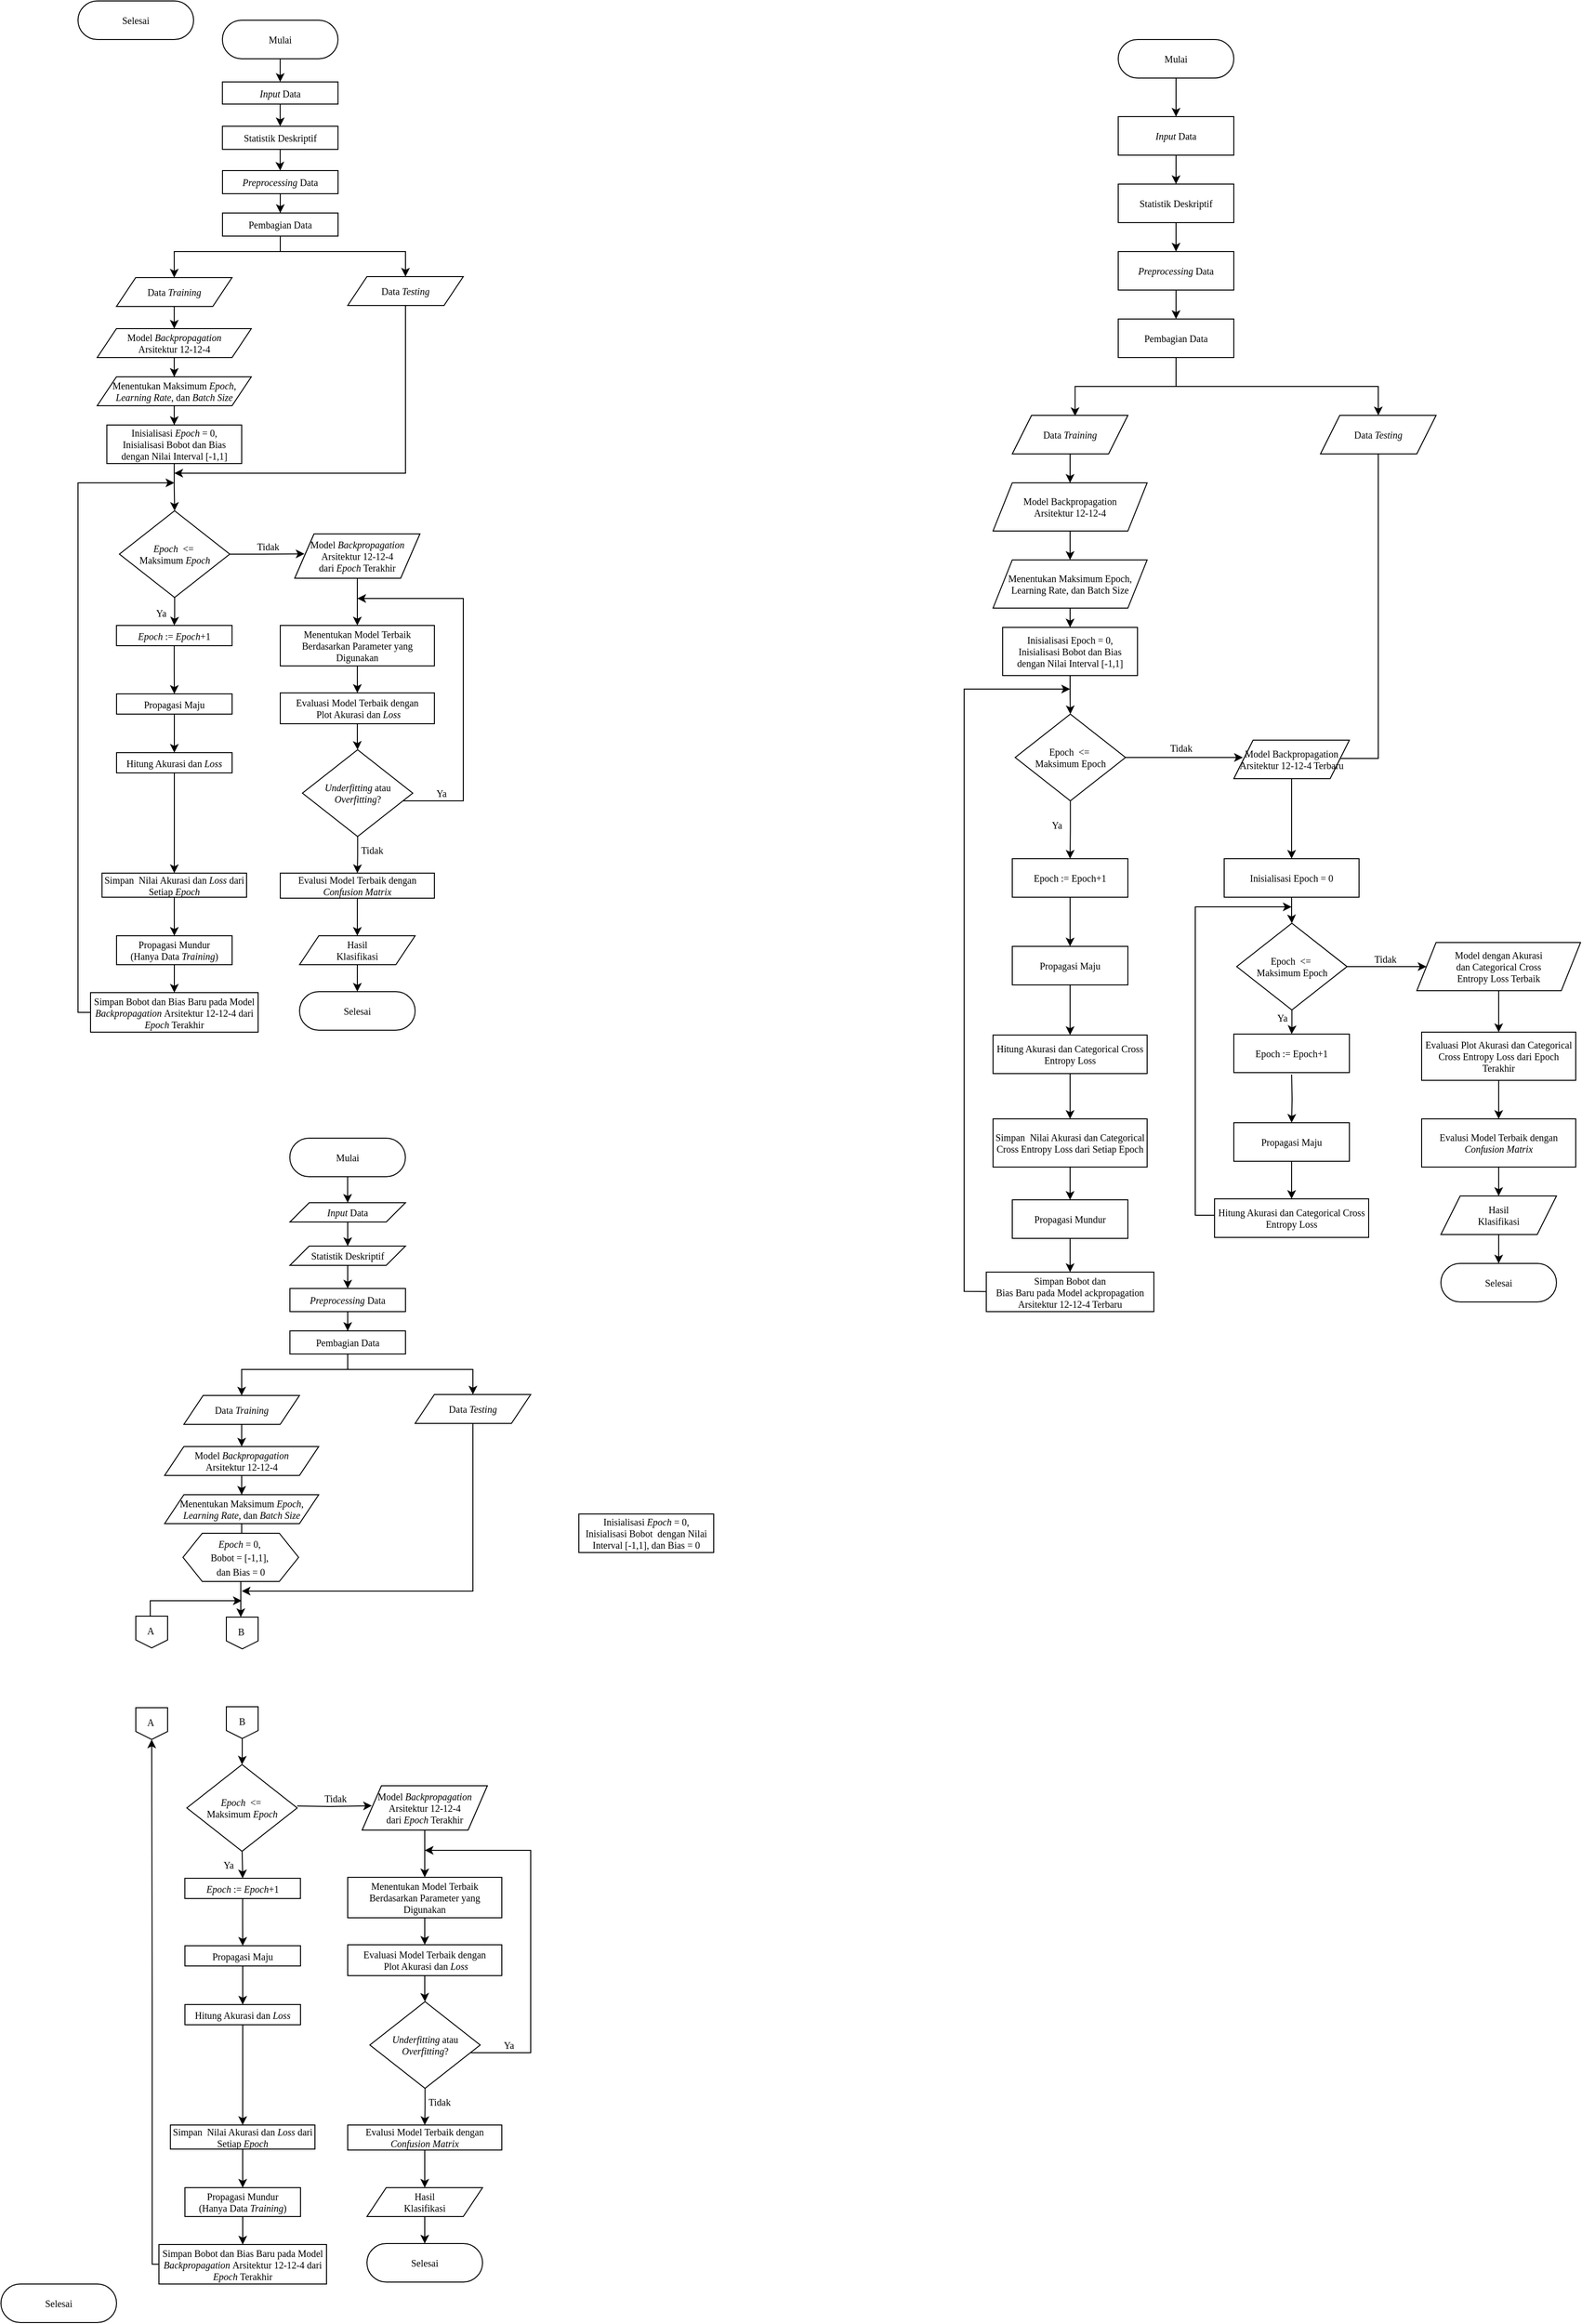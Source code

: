 <mxfile version="21.6.8" type="github">
  <diagram name="Halaman-1" id="IDPkt6IPQC_1jw6kws_v">
    <mxGraphModel dx="1510" dy="357" grid="1" gridSize="10" guides="0" tooltips="1" connect="1" arrows="1" fold="1" page="1" pageScale="1" pageWidth="827" pageHeight="1169" math="0" shadow="0">
      <root>
        <mxCell id="0" />
        <mxCell id="1" parent="0" />
        <mxCell id="IdXI2zrkfBvDs6GvW4y7-14" value="" style="edgeStyle=orthogonalEdgeStyle;rounded=0;orthogonalLoop=1;jettySize=auto;html=1;fontSize=10;fontFamily=Times New Roman;" parent="1" source="IdXI2zrkfBvDs6GvW4y7-10" edge="1">
          <mxGeometry relative="1" as="geometry">
            <mxPoint x="400" y="120" as="targetPoint" />
          </mxGeometry>
        </mxCell>
        <mxCell id="IdXI2zrkfBvDs6GvW4y7-10" value="&lt;font style=&quot;font-size: 10px;&quot;&gt;Mulai&lt;/font&gt;" style="rounded=1;whiteSpace=wrap;html=1;arcSize=50;fontSize=10;fontFamily=Times New Roman;" parent="1" vertex="1">
          <mxGeometry x="340" y="40" width="120" height="40" as="geometry" />
        </mxCell>
        <mxCell id="7m37HU-JpjzB4hNOFp2D-5" style="edgeStyle=orthogonalEdgeStyle;rounded=0;orthogonalLoop=1;jettySize=auto;html=1;exitX=0.75;exitY=0;exitDx=0;exitDy=0;fontSize=10;fontFamily=Times New Roman;" parent="1" edge="1">
          <mxGeometry relative="1" as="geometry">
            <mxPoint x="430.31" y="110" as="targetPoint" />
            <mxPoint x="430.0" y="110" as="sourcePoint" />
          </mxGeometry>
        </mxCell>
        <mxCell id="7m37HU-JpjzB4hNOFp2D-27" value="" style="edgeStyle=orthogonalEdgeStyle;rounded=0;orthogonalLoop=1;jettySize=auto;html=1;fontSize=10;fontFamily=Times New Roman;" parent="1" source="IdXI2zrkfBvDs6GvW4y7-42" target="K-xvkSlF35jEx8rKdwMI-3" edge="1">
          <mxGeometry relative="1" as="geometry" />
        </mxCell>
        <mxCell id="IdXI2zrkfBvDs6GvW4y7-42" value="&lt;font style=&quot;font-size: 10px;&quot;&gt;Hasil&lt;br style=&quot;font-size: 10px;&quot;&gt;Klasifikasi&lt;/font&gt;" style="shape=parallelogram;perimeter=parallelogramPerimeter;whiteSpace=wrap;html=1;fixedSize=1;fontSize=10;fontFamily=Times New Roman;" parent="1" vertex="1">
          <mxGeometry x="675" y="1240" width="120" height="40" as="geometry" />
        </mxCell>
        <mxCell id="K-xvkSlF35jEx8rKdwMI-3" value="&lt;font style=&quot;font-size: 10px;&quot;&gt;Selesai&lt;br style=&quot;font-size: 10px;&quot;&gt;&lt;/font&gt;" style="rounded=1;whiteSpace=wrap;html=1;arcSize=50;fontSize=10;fontFamily=Times New Roman;" parent="1" vertex="1">
          <mxGeometry x="675" y="1310" width="120" height="40" as="geometry" />
        </mxCell>
        <mxCell id="Z6IPMhNPh_R6V51IVwI1-49" value="" style="edgeStyle=orthogonalEdgeStyle;rounded=0;orthogonalLoop=1;jettySize=auto;html=1;entryX=0.5;entryY=0;entryDx=0;entryDy=0;fontSize=10;fontFamily=Times New Roman;" parent="1" source="7m37HU-JpjzB4hNOFp2D-1" target="Z6IPMhNPh_R6V51IVwI1-52" edge="1">
          <mxGeometry relative="1" as="geometry">
            <mxPoint x="310" y="530" as="targetPoint" />
          </mxGeometry>
        </mxCell>
        <mxCell id="7m37HU-JpjzB4hNOFp2D-1" value="&lt;font style=&quot;font-size: 10px;&quot;&gt;Data &lt;i style=&quot;font-size: 10px;&quot;&gt;Training&lt;/i&gt;&lt;/font&gt;" style="shape=parallelogram;perimeter=parallelogramPerimeter;whiteSpace=wrap;html=1;fixedSize=1;fontSize=10;fontFamily=Times New Roman;" parent="1" vertex="1">
          <mxGeometry x="230" y="430" width="120" height="40" as="geometry" />
        </mxCell>
        <mxCell id="7m37HU-JpjzB4hNOFp2D-12" value="" style="edgeStyle=orthogonalEdgeStyle;rounded=0;orthogonalLoop=1;jettySize=auto;html=1;fontSize=10;fontFamily=Times New Roman;" parent="1" source="7m37HU-JpjzB4hNOFp2D-2" target="7m37HU-JpjzB4hNOFp2D-3" edge="1">
          <mxGeometry relative="1" as="geometry" />
        </mxCell>
        <mxCell id="7m37HU-JpjzB4hNOFp2D-2" value="&lt;font style=&quot;font-size: 10px;&quot;&gt;&lt;i style=&quot;font-size: 10px;&quot;&gt;Input&lt;/i&gt; Data&lt;/font&gt;" style="rounded=0;whiteSpace=wrap;html=1;fontSize=10;fontFamily=Times New Roman;" parent="1" vertex="1">
          <mxGeometry x="340" y="120" width="120" height="40" as="geometry" />
        </mxCell>
        <mxCell id="7m37HU-JpjzB4hNOFp2D-29" value="" style="edgeStyle=orthogonalEdgeStyle;rounded=0;orthogonalLoop=1;jettySize=auto;html=1;fontSize=10;fontFamily=Times New Roman;" parent="1" source="7m37HU-JpjzB4hNOFp2D-3" target="7m37HU-JpjzB4hNOFp2D-28" edge="1">
          <mxGeometry relative="1" as="geometry" />
        </mxCell>
        <mxCell id="7m37HU-JpjzB4hNOFp2D-3" value="&lt;font style=&quot;font-size: 10px;&quot;&gt;&lt;span style=&quot;font-size: 10px;&quot;&gt;Statistik Deskriptif&lt;/span&gt;&lt;/font&gt;" style="rounded=0;whiteSpace=wrap;html=1;fontSize=10;fontFamily=Times New Roman;" parent="1" vertex="1">
          <mxGeometry x="340" y="190" width="120" height="40" as="geometry" />
        </mxCell>
        <mxCell id="7m37HU-JpjzB4hNOFp2D-31" style="edgeStyle=orthogonalEdgeStyle;rounded=0;orthogonalLoop=1;jettySize=auto;html=1;entryX=0.5;entryY=0;entryDx=0;entryDy=0;fontSize=10;fontFamily=Times New Roman;" parent="1" source="7m37HU-JpjzB4hNOFp2D-4" target="7m37HU-JpjzB4hNOFp2D-14" edge="1">
          <mxGeometry relative="1" as="geometry">
            <Array as="points">
              <mxPoint x="400" y="400" />
              <mxPoint x="610" y="400" />
            </Array>
          </mxGeometry>
        </mxCell>
        <mxCell id="7m37HU-JpjzB4hNOFp2D-32" style="edgeStyle=orthogonalEdgeStyle;rounded=0;orthogonalLoop=1;jettySize=auto;html=1;entryX=0.543;entryY=0.019;entryDx=0;entryDy=0;entryPerimeter=0;fontSize=10;fontFamily=Times New Roman;" parent="1" source="7m37HU-JpjzB4hNOFp2D-4" target="7m37HU-JpjzB4hNOFp2D-1" edge="1">
          <mxGeometry relative="1" as="geometry">
            <Array as="points">
              <mxPoint x="400" y="400" />
              <mxPoint x="295" y="400" />
            </Array>
          </mxGeometry>
        </mxCell>
        <mxCell id="7m37HU-JpjzB4hNOFp2D-4" value="&lt;font style=&quot;font-size: 10px;&quot;&gt;Pembagian Data&lt;/font&gt;" style="rounded=0;whiteSpace=wrap;html=1;fontSize=10;fontFamily=Times New Roman;" parent="1" vertex="1">
          <mxGeometry x="340" y="330" width="120" height="40" as="geometry" />
        </mxCell>
        <mxCell id="7m37HU-JpjzB4hNOFp2D-22" style="edgeStyle=orthogonalEdgeStyle;rounded=0;orthogonalLoop=1;jettySize=auto;html=1;entryX=1;entryY=0.5;entryDx=0;entryDy=0;fontSize=10;fontFamily=Times New Roman;" parent="1" target="rV1thAJR1Vzn2dTstKj4-36" edge="1">
          <mxGeometry relative="1" as="geometry">
            <mxPoint x="590" y="790" as="targetPoint" />
            <mxPoint x="610.0" y="470.0" as="sourcePoint" />
            <Array as="points">
              <mxPoint x="610" y="786" />
            </Array>
          </mxGeometry>
        </mxCell>
        <mxCell id="7m37HU-JpjzB4hNOFp2D-14" value="&lt;font style=&quot;font-size: 10px;&quot;&gt;Data &lt;i style=&quot;font-size: 10px;&quot;&gt;Testing&lt;/i&gt;&lt;/font&gt;" style="shape=parallelogram;perimeter=parallelogramPerimeter;whiteSpace=wrap;html=1;fixedSize=1;fontSize=10;fontFamily=Times New Roman;" parent="1" vertex="1">
          <mxGeometry x="550" y="430" width="120" height="40" as="geometry" />
        </mxCell>
        <mxCell id="7m37HU-JpjzB4hNOFp2D-30" value="" style="edgeStyle=orthogonalEdgeStyle;rounded=0;orthogonalLoop=1;jettySize=auto;html=1;fontSize=10;fontFamily=Times New Roman;" parent="1" source="7m37HU-JpjzB4hNOFp2D-28" target="7m37HU-JpjzB4hNOFp2D-4" edge="1">
          <mxGeometry relative="1" as="geometry" />
        </mxCell>
        <mxCell id="7m37HU-JpjzB4hNOFp2D-28" value="&lt;font style=&quot;font-size: 10px;&quot;&gt;&lt;i style=&quot;font-size: 10px;&quot;&gt;Preprocessing&lt;/i&gt; Data&lt;/font&gt;" style="rounded=0;whiteSpace=wrap;html=1;fontSize=10;fontFamily=Times New Roman;" parent="1" vertex="1">
          <mxGeometry x="340" y="260" width="120" height="40" as="geometry" />
        </mxCell>
        <mxCell id="Z6IPMhNPh_R6V51IVwI1-61" style="edgeStyle=orthogonalEdgeStyle;rounded=0;orthogonalLoop=1;jettySize=auto;html=1;entryX=0.5;entryY=0;entryDx=0;entryDy=0;fontSize=10;fontFamily=Times New Roman;" parent="1" source="Z6IPMhNPh_R6V51IVwI1-1" target="Z6IPMhNPh_R6V51IVwI1-16" edge="1">
          <mxGeometry relative="1" as="geometry" />
        </mxCell>
        <mxCell id="Z6IPMhNPh_R6V51IVwI1-1" value="&lt;font style=&quot;font-size: 10px;&quot;&gt;Menentukan Maksimum &lt;span style=&quot;font-size: 10px;&quot;&gt;Epoch&lt;/span&gt;, &lt;br style=&quot;font-size: 10px;&quot;&gt;&lt;span style=&quot;font-size: 10px;&quot;&gt;Learning Rate&lt;/span&gt;, dan &lt;span style=&quot;font-size: 10px;&quot;&gt;Batch Size&lt;/span&gt;&lt;/font&gt;" style="shape=parallelogram;perimeter=parallelogramPerimeter;whiteSpace=wrap;html=1;fixedSize=1;fontStyle=0;fontSize=10;fontFamily=Times New Roman;" parent="1" vertex="1">
          <mxGeometry x="210" y="580" width="160" height="50" as="geometry" />
        </mxCell>
        <mxCell id="Z6IPMhNPh_R6V51IVwI1-43" value="" style="edgeStyle=orthogonalEdgeStyle;rounded=0;orthogonalLoop=1;jettySize=auto;html=1;fontSize=10;fontFamily=Times New Roman;" parent="1" source="Z6IPMhNPh_R6V51IVwI1-7" target="Z6IPMhNPh_R6V51IVwI1-20" edge="1">
          <mxGeometry relative="1" as="geometry" />
        </mxCell>
        <mxCell id="rV1thAJR1Vzn2dTstKj4-12" value="" style="edgeStyle=orthogonalEdgeStyle;rounded=0;orthogonalLoop=1;jettySize=auto;html=1;entryX=0.078;entryY=0.45;entryDx=0;entryDy=0;entryPerimeter=0;fontSize=10;fontFamily=Times New Roman;" parent="1" source="Z6IPMhNPh_R6V51IVwI1-7" target="rV1thAJR1Vzn2dTstKj4-36" edge="1">
          <mxGeometry relative="1" as="geometry">
            <mxPoint x="450.0" y="785.517" as="targetPoint" />
          </mxGeometry>
        </mxCell>
        <mxCell id="Z6IPMhNPh_R6V51IVwI1-7" value="&lt;font style=&quot;font-size: 10px;&quot;&gt;&lt;span style=&quot;font-size: 10px;&quot;&gt;&lt;span style=&quot;font-size: 10px;&quot;&gt;Epoch&amp;nbsp;&lt;/span&gt; &amp;lt;=&lt;/span&gt;&amp;nbsp;&lt;br style=&quot;font-size: 10px;&quot;&gt;&lt;span style=&quot;font-size: 10px;&quot;&gt;Maksimum &lt;span style=&quot;font-size: 10px;&quot;&gt;Epoch&lt;/span&gt;&lt;/span&gt;&lt;/font&gt;" style="rhombus;whiteSpace=wrap;html=1;fontSize=10;fontStyle=0;fontFamily=Times New Roman;" parent="1" vertex="1">
          <mxGeometry x="233" y="740" width="114.55" height="90" as="geometry" />
        </mxCell>
        <mxCell id="Z6IPMhNPh_R6V51IVwI1-33" value="" style="edgeStyle=orthogonalEdgeStyle;rounded=0;orthogonalLoop=1;jettySize=auto;html=1;fontSize=10;fontFamily=Times New Roman;" parent="1" source="Z6IPMhNPh_R6V51IVwI1-16" target="Z6IPMhNPh_R6V51IVwI1-7" edge="1">
          <mxGeometry relative="1" as="geometry" />
        </mxCell>
        <mxCell id="Z6IPMhNPh_R6V51IVwI1-16" value="Inisialisasi&amp;nbsp;&lt;span style=&quot;font-size: 10px;&quot;&gt;Epoch = 0,&lt;br style=&quot;font-size: 10px;&quot;&gt;Inisialisasi Bobot dan Bias dengan Nilai Interval [-1,1]&lt;br style=&quot;font-size: 10px;&quot;&gt;&lt;/span&gt;" style="rounded=0;whiteSpace=wrap;html=1;fontFamily=Times New Roman;fontSize=10;" parent="1" vertex="1">
          <mxGeometry x="220" y="650" width="140" height="50" as="geometry" />
        </mxCell>
        <mxCell id="Z6IPMhNPh_R6V51IVwI1-38" value="" style="edgeStyle=orthogonalEdgeStyle;rounded=0;orthogonalLoop=1;jettySize=auto;html=1;fontSize=10;fontFamily=Times New Roman;" parent="1" source="Z6IPMhNPh_R6V51IVwI1-19" target="Z6IPMhNPh_R6V51IVwI1-37" edge="1">
          <mxGeometry relative="1" as="geometry" />
        </mxCell>
        <mxCell id="Z6IPMhNPh_R6V51IVwI1-19" value="Propagasi Maju" style="rounded=0;whiteSpace=wrap;html=1;fontFamily=Times New Roman;fontSize=10;" parent="1" vertex="1">
          <mxGeometry x="230" y="981" width="120" height="40" as="geometry" />
        </mxCell>
        <mxCell id="rV1thAJR1Vzn2dTstKj4-2" style="edgeStyle=orthogonalEdgeStyle;rounded=0;orthogonalLoop=1;jettySize=auto;html=1;entryX=0.5;entryY=0;entryDx=0;entryDy=0;fontSize=10;fontFamily=Times New Roman;" parent="1" source="Z6IPMhNPh_R6V51IVwI1-20" target="Z6IPMhNPh_R6V51IVwI1-19" edge="1">
          <mxGeometry relative="1" as="geometry" />
        </mxCell>
        <mxCell id="Z6IPMhNPh_R6V51IVwI1-20" value="&lt;span style=&quot;border-color: var(--border-color); font-size: 10px;&quot;&gt;Epoch&amp;nbsp;&lt;/span&gt;:=&amp;nbsp;&lt;span style=&quot;border-color: var(--border-color); font-size: 10px;&quot;&gt;Epoch+&lt;/span&gt;&lt;span style=&quot;font-size: 10px;&quot;&gt;1&lt;/span&gt;" style="rounded=0;whiteSpace=wrap;html=1;fontFamily=Times New Roman;fontStyle=0;fontSize=10;" parent="1" vertex="1">
          <mxGeometry x="230" y="890" width="120" height="40" as="geometry" />
        </mxCell>
        <mxCell id="rV1thAJR1Vzn2dTstKj4-17" style="edgeStyle=orthogonalEdgeStyle;rounded=0;orthogonalLoop=1;jettySize=auto;html=1;entryX=0.5;entryY=0;entryDx=0;entryDy=0;fontSize=10;fontFamily=Times New Roman;" parent="1" source="Z6IPMhNPh_R6V51IVwI1-37" target="rV1thAJR1Vzn2dTstKj4-16" edge="1">
          <mxGeometry relative="1" as="geometry" />
        </mxCell>
        <mxCell id="Z6IPMhNPh_R6V51IVwI1-37" value="&lt;span style=&quot;font-size: 10px;&quot;&gt;Hitung Akurasi dan Categorical Cross Entropy Loss&lt;/span&gt;" style="rounded=0;whiteSpace=wrap;html=1;fontFamily=Times New Roman;fontStyle=0;fontSize=10;" parent="1" vertex="1">
          <mxGeometry x="210" y="1073" width="160" height="40" as="geometry" />
        </mxCell>
        <mxCell id="rV1thAJR1Vzn2dTstKj4-35" value="" style="edgeStyle=orthogonalEdgeStyle;rounded=0;orthogonalLoop=1;jettySize=auto;html=1;fontSize=10;fontFamily=Times New Roman;" parent="1" source="Z6IPMhNPh_R6V51IVwI1-40" target="rV1thAJR1Vzn2dTstKj4-30" edge="1">
          <mxGeometry relative="1" as="geometry" />
        </mxCell>
        <mxCell id="Z6IPMhNPh_R6V51IVwI1-40" value="Propagasi Mundur" style="rounded=0;whiteSpace=wrap;html=1;fontFamily=Times New Roman;fontSize=10;" parent="1" vertex="1">
          <mxGeometry x="230" y="1244" width="120" height="40" as="geometry" />
        </mxCell>
        <mxCell id="Z6IPMhNPh_R6V51IVwI1-56" style="edgeStyle=orthogonalEdgeStyle;rounded=0;orthogonalLoop=1;jettySize=auto;html=1;entryX=0.5;entryY=0;entryDx=0;entryDy=0;fontSize=10;fontFamily=Times New Roman;" parent="1" source="Z6IPMhNPh_R6V51IVwI1-52" target="Z6IPMhNPh_R6V51IVwI1-1" edge="1">
          <mxGeometry relative="1" as="geometry" />
        </mxCell>
        <mxCell id="Z6IPMhNPh_R6V51IVwI1-52" value="Model Backpropagation&lt;br style=&quot;font-size: 10px;&quot;&gt;Arsitektur 12-12-4" style="shape=parallelogram;perimeter=parallelogramPerimeter;whiteSpace=wrap;html=1;fixedSize=1;fontSize=10;fontFamily=Times New Roman;" parent="1" vertex="1">
          <mxGeometry x="210" y="500" width="160" height="50" as="geometry" />
        </mxCell>
        <mxCell id="rV1thAJR1Vzn2dTstKj4-4" value="Ya" style="text;html=1;align=center;verticalAlign=middle;resizable=0;points=[];autosize=1;strokeColor=none;fillColor=none;fontSize=10;fontFamily=Times New Roman;" parent="1" vertex="1">
          <mxGeometry x="261" y="840" width="30" height="30" as="geometry" />
        </mxCell>
        <mxCell id="rV1thAJR1Vzn2dTstKj4-18" style="edgeStyle=orthogonalEdgeStyle;rounded=0;orthogonalLoop=1;jettySize=auto;html=1;entryX=0.5;entryY=0;entryDx=0;entryDy=0;fontSize=10;fontFamily=Times New Roman;" parent="1" source="rV1thAJR1Vzn2dTstKj4-16" target="Z6IPMhNPh_R6V51IVwI1-40" edge="1">
          <mxGeometry relative="1" as="geometry" />
        </mxCell>
        <mxCell id="rV1thAJR1Vzn2dTstKj4-16" value="Simpan&amp;nbsp; Nilai Akurasi dan Categorical Cross Entropy Loss dari Setiap Epoch" style="whiteSpace=wrap;html=1;fontSize=10;fontFamily=Times New Roman;fontStyle=0;" parent="1" vertex="1">
          <mxGeometry x="210" y="1160" width="160" height="50" as="geometry" />
        </mxCell>
        <mxCell id="rV1thAJR1Vzn2dTstKj4-22" style="edgeStyle=orthogonalEdgeStyle;rounded=0;orthogonalLoop=1;jettySize=auto;html=1;exitX=0;exitY=0.5;exitDx=0;exitDy=0;fontSize=10;fontFamily=Times New Roman;" parent="1" source="rV1thAJR1Vzn2dTstKj4-30" edge="1">
          <mxGeometry relative="1" as="geometry">
            <mxPoint x="290" y="714" as="targetPoint" />
            <mxPoint x="220" y="1300" as="sourcePoint" />
            <Array as="points">
              <mxPoint x="225" y="1340" />
              <mxPoint x="180" y="1339" />
              <mxPoint x="180" y="714" />
            </Array>
          </mxGeometry>
        </mxCell>
        <mxCell id="rV1thAJR1Vzn2dTstKj4-42" style="edgeStyle=orthogonalEdgeStyle;rounded=0;orthogonalLoop=1;jettySize=auto;html=1;fontSize=10;fontFamily=Times New Roman;" parent="1" source="rV1thAJR1Vzn2dTstKj4-23" target="rV1thAJR1Vzn2dTstKj4-24" edge="1">
          <mxGeometry relative="1" as="geometry" />
        </mxCell>
        <mxCell id="rV1thAJR1Vzn2dTstKj4-23" value="Propagasi Maju" style="rounded=0;whiteSpace=wrap;html=1;fontFamily=Times New Roman;fontSize=10;" parent="1" vertex="1">
          <mxGeometry x="460" y="1164" width="120" height="40" as="geometry" />
        </mxCell>
        <mxCell id="rV1thAJR1Vzn2dTstKj4-24" value="&lt;span style=&quot;font-size: 10px;&quot;&gt;Hitung Akurasi dan Categorical Cross Entropy Loss&lt;/span&gt;" style="rounded=0;whiteSpace=wrap;html=1;fontFamily=Times New Roman;fontStyle=0;fontSize=10;" parent="1" vertex="1">
          <mxGeometry x="440" y="1243" width="160" height="40" as="geometry" />
        </mxCell>
        <mxCell id="rV1thAJR1Vzn2dTstKj4-30" value="Simpan Bobot dan&lt;br style=&quot;border-color: var(--border-color); font-size: 10px;&quot;&gt;&lt;span style=&quot;font-size: 10px;&quot;&gt;Bias Baru pada Model&amp;nbsp;&lt;/span&gt;ackpropagation Arsitektur 12-12-4 Terbaru" style="whiteSpace=wrap;html=1;fontSize=10;fontFamily=Times New Roman;fontStyle=0;" parent="1" vertex="1">
          <mxGeometry x="203" y="1319" width="174" height="41" as="geometry" />
        </mxCell>
        <mxCell id="rV1thAJR1Vzn2dTstKj4-51" style="edgeStyle=orthogonalEdgeStyle;rounded=0;orthogonalLoop=1;jettySize=auto;html=1;entryX=0.5;entryY=0;entryDx=0;entryDy=0;fontSize=10;fontFamily=Times New Roman;" parent="1" source="rV1thAJR1Vzn2dTstKj4-36" target="rV1thAJR1Vzn2dTstKj4-49" edge="1">
          <mxGeometry relative="1" as="geometry" />
        </mxCell>
        <mxCell id="rV1thAJR1Vzn2dTstKj4-36" value="Model Backpropagation Arsitektur 12-12-4 Terbaru" style="shape=parallelogram;perimeter=parallelogramPerimeter;whiteSpace=wrap;html=1;fixedSize=1;fontSize=10;fontFamily=Times New Roman;" parent="1" vertex="1">
          <mxGeometry x="460" y="767" width="120" height="40" as="geometry" />
        </mxCell>
        <mxCell id="rV1thAJR1Vzn2dTstKj4-71" style="edgeStyle=orthogonalEdgeStyle;rounded=0;orthogonalLoop=1;jettySize=auto;html=1;exitX=0;exitY=0.5;exitDx=0;exitDy=0;fontSize=10;fontFamily=Times New Roman;" parent="1" source="rV1thAJR1Vzn2dTstKj4-24" edge="1">
          <mxGeometry relative="1" as="geometry">
            <mxPoint x="520" y="940" as="targetPoint" />
            <Array as="points">
              <mxPoint x="440" y="1260" />
              <mxPoint x="420" y="1260" />
              <mxPoint x="420" y="940" />
            </Array>
          </mxGeometry>
        </mxCell>
        <mxCell id="rV1thAJR1Vzn2dTstKj4-74" style="edgeStyle=orthogonalEdgeStyle;rounded=0;orthogonalLoop=1;jettySize=auto;html=1;entryX=0.5;entryY=0;entryDx=0;entryDy=0;fontSize=10;fontFamily=Times New Roman;" parent="1" source="rV1thAJR1Vzn2dTstKj4-38" target="rV1thAJR1Vzn2dTstKj4-73" edge="1">
          <mxGeometry relative="1" as="geometry" />
        </mxCell>
        <mxCell id="rV1thAJR1Vzn2dTstKj4-38" value="Evaluasi Plot Akurasi dan Categorical Cross Entropy Loss dari Epoch Terakhir" style="whiteSpace=wrap;html=1;fontSize=10;fontFamily=Times New Roman;fontStyle=0;" parent="1" vertex="1">
          <mxGeometry x="655" y="1070" width="160" height="50" as="geometry" />
        </mxCell>
        <mxCell id="rV1thAJR1Vzn2dTstKj4-58" style="edgeStyle=orthogonalEdgeStyle;rounded=0;orthogonalLoop=1;jettySize=auto;html=1;entryX=0.5;entryY=0;entryDx=0;entryDy=0;fontSize=10;fontFamily=Times New Roman;" parent="1" target="rV1thAJR1Vzn2dTstKj4-23" edge="1">
          <mxGeometry relative="1" as="geometry">
            <mxPoint x="520.029" y="1114" as="sourcePoint" />
            <mxPoint x="522.44" y="1151.56" as="targetPoint" />
          </mxGeometry>
        </mxCell>
        <mxCell id="rV1thAJR1Vzn2dTstKj4-45" value="&lt;span style=&quot;border-color: var(--border-color); font-size: 10px;&quot;&gt;Epoch&amp;nbsp;&lt;/span&gt;:=&amp;nbsp;&lt;span style=&quot;border-color: var(--border-color); font-size: 10px;&quot;&gt;Epoch+&lt;/span&gt;&lt;span style=&quot;font-size: 10px;&quot;&gt;1&lt;/span&gt;" style="rounded=0;whiteSpace=wrap;html=1;fontFamily=Times New Roman;fontStyle=0;fontSize=10;" parent="1" vertex="1">
          <mxGeometry x="460" y="1072" width="120" height="40" as="geometry" />
        </mxCell>
        <mxCell id="rV1thAJR1Vzn2dTstKj4-55" style="edgeStyle=orthogonalEdgeStyle;rounded=0;orthogonalLoop=1;jettySize=auto;html=1;entryX=0.5;entryY=0;entryDx=0;entryDy=0;fontSize=10;fontFamily=Times New Roman;" parent="1" source="rV1thAJR1Vzn2dTstKj4-49" target="rV1thAJR1Vzn2dTstKj4-54" edge="1">
          <mxGeometry relative="1" as="geometry" />
        </mxCell>
        <mxCell id="rV1thAJR1Vzn2dTstKj4-49" value="Inisialisasi&amp;nbsp;&lt;span style=&quot;border-color: var(--border-color); font-size: 10px;&quot;&gt;Epoch = 0&lt;/span&gt;&lt;span style=&quot;font-size: 10px;&quot;&gt;&lt;br style=&quot;font-size: 10px;&quot;&gt;&lt;/span&gt;" style="rounded=0;whiteSpace=wrap;html=1;fontFamily=Times New Roman;fontSize=10;" parent="1" vertex="1">
          <mxGeometry x="450" y="890" width="140" height="40" as="geometry" />
        </mxCell>
        <mxCell id="rV1thAJR1Vzn2dTstKj4-57" style="edgeStyle=orthogonalEdgeStyle;rounded=0;orthogonalLoop=1;jettySize=auto;html=1;entryX=0.5;entryY=0;entryDx=0;entryDy=0;fontSize=10;fontFamily=Times New Roman;" parent="1" source="rV1thAJR1Vzn2dTstKj4-54" target="rV1thAJR1Vzn2dTstKj4-45" edge="1">
          <mxGeometry relative="1" as="geometry" />
        </mxCell>
        <mxCell id="rV1thAJR1Vzn2dTstKj4-64" style="edgeStyle=orthogonalEdgeStyle;rounded=0;orthogonalLoop=1;jettySize=auto;html=1;fontSize=10;fontFamily=Times New Roman;" parent="1" source="rV1thAJR1Vzn2dTstKj4-54" target="rV1thAJR1Vzn2dTstKj4-68" edge="1">
          <mxGeometry relative="1" as="geometry">
            <mxPoint x="660" y="1002" as="targetPoint" />
          </mxGeometry>
        </mxCell>
        <mxCell id="rV1thAJR1Vzn2dTstKj4-54" value="&lt;font style=&quot;font-size: 10px;&quot;&gt;&lt;span style=&quot;font-size: 10px;&quot;&gt;&lt;span style=&quot;font-size: 10px;&quot;&gt;Epoch&amp;nbsp;&lt;/span&gt; &amp;lt;=&lt;/span&gt;&amp;nbsp;&lt;br style=&quot;font-size: 10px;&quot;&gt;&lt;span style=&quot;font-size: 10px;&quot;&gt;Maksimum &lt;span style=&quot;font-size: 10px;&quot;&gt;Epoch&lt;/span&gt;&lt;/span&gt;&lt;/font&gt;" style="rhombus;whiteSpace=wrap;html=1;fontSize=10;fontStyle=0;fontFamily=Times New Roman;" parent="1" vertex="1">
          <mxGeometry x="463" y="957" width="114.55" height="90" as="geometry" />
        </mxCell>
        <mxCell id="rV1thAJR1Vzn2dTstKj4-61" value="Ya" style="text;html=1;align=center;verticalAlign=middle;resizable=0;points=[];autosize=1;strokeColor=none;fillColor=none;fontSize=10;fontFamily=Times New Roman;" parent="1" vertex="1">
          <mxGeometry x="495" y="1040" width="30" height="30" as="geometry" />
        </mxCell>
        <mxCell id="rV1thAJR1Vzn2dTstKj4-62" value="Tidak" style="text;html=1;align=center;verticalAlign=middle;resizable=0;points=[];autosize=1;strokeColor=none;fillColor=none;fontSize=10;fontFamily=Times New Roman;" parent="1" vertex="1">
          <mxGeometry x="380" y="760" width="50" height="30" as="geometry" />
        </mxCell>
        <mxCell id="rV1thAJR1Vzn2dTstKj4-63" value="Tidak" style="text;html=1;align=center;verticalAlign=middle;resizable=0;points=[];autosize=1;strokeColor=none;fillColor=none;fontSize=10;fontFamily=Times New Roman;" parent="1" vertex="1">
          <mxGeometry x="592" y="979" width="50" height="30" as="geometry" />
        </mxCell>
        <mxCell id="rV1thAJR1Vzn2dTstKj4-72" style="edgeStyle=orthogonalEdgeStyle;rounded=0;orthogonalLoop=1;jettySize=auto;html=1;entryX=0.5;entryY=0;entryDx=0;entryDy=0;fontSize=10;fontFamily=Times New Roman;" parent="1" source="rV1thAJR1Vzn2dTstKj4-68" target="rV1thAJR1Vzn2dTstKj4-38" edge="1">
          <mxGeometry relative="1" as="geometry">
            <mxPoint x="730" y="1060" as="targetPoint" />
          </mxGeometry>
        </mxCell>
        <mxCell id="rV1thAJR1Vzn2dTstKj4-68" value="Model dengan Akurasi&lt;br style=&quot;font-size: 10px;&quot;&gt;dan&amp;nbsp;&lt;span style=&quot;font-size: 10px;&quot;&gt;Categorical Cross &lt;br style=&quot;font-size: 10px;&quot;&gt;Entropy Loss Terbaik&lt;/span&gt;" style="shape=parallelogram;perimeter=parallelogramPerimeter;whiteSpace=wrap;html=1;fixedSize=1;fontSize=10;fontFamily=Times New Roman;" parent="1" vertex="1">
          <mxGeometry x="650" y="977" width="170" height="50" as="geometry" />
        </mxCell>
        <mxCell id="rV1thAJR1Vzn2dTstKj4-75" style="edgeStyle=orthogonalEdgeStyle;rounded=0;orthogonalLoop=1;jettySize=auto;html=1;entryX=0.5;entryY=0;entryDx=0;entryDy=0;fontSize=10;fontFamily=Times New Roman;" parent="1" source="rV1thAJR1Vzn2dTstKj4-73" target="IdXI2zrkfBvDs6GvW4y7-42" edge="1">
          <mxGeometry relative="1" as="geometry" />
        </mxCell>
        <mxCell id="rV1thAJR1Vzn2dTstKj4-73" value="Evalusi Model Terbaik dengan&lt;br style=&quot;font-size: 10px;&quot;&gt;&lt;i style=&quot;font-size: 10px;&quot;&gt;Confusion Matrix&lt;/i&gt;" style="whiteSpace=wrap;html=1;fontSize=10;fontFamily=Times New Roman;fontStyle=0;" parent="1" vertex="1">
          <mxGeometry x="655" y="1160" width="160" height="50" as="geometry" />
        </mxCell>
        <mxCell id="rV1thAJR1Vzn2dTstKj4-157" style="edgeStyle=orthogonalEdgeStyle;rounded=0;orthogonalLoop=1;jettySize=auto;html=1;entryX=0.5;entryY=0;entryDx=0;entryDy=0;fontSize=10;fontFamily=Times New Roman;" parent="1" source="rV1thAJR1Vzn2dTstKj4-77" target="rV1thAJR1Vzn2dTstKj4-85" edge="1">
          <mxGeometry relative="1" as="geometry" />
        </mxCell>
        <mxCell id="rV1thAJR1Vzn2dTstKj4-77" value="&lt;font style=&quot;font-size: 10px;&quot;&gt;Mulai&lt;/font&gt;" style="rounded=1;whiteSpace=wrap;html=1;arcSize=50;fontSize=10;fontFamily=Times New Roman;" parent="1" vertex="1">
          <mxGeometry x="-590.09" y="20" width="120" height="40" as="geometry" />
        </mxCell>
        <mxCell id="rV1thAJR1Vzn2dTstKj4-78" style="edgeStyle=orthogonalEdgeStyle;rounded=0;orthogonalLoop=1;jettySize=auto;html=1;exitX=0.75;exitY=0;exitDx=0;exitDy=0;fontSize=10;fontFamily=Times New Roman;" parent="1" edge="1">
          <mxGeometry relative="1" as="geometry">
            <mxPoint x="-499.78" y="90" as="targetPoint" />
            <mxPoint x="-500.09" y="90" as="sourcePoint" />
          </mxGeometry>
        </mxCell>
        <mxCell id="rV1thAJR1Vzn2dTstKj4-79" value="" style="edgeStyle=orthogonalEdgeStyle;rounded=0;orthogonalLoop=1;jettySize=auto;html=1;fontSize=10;fontFamily=Times New Roman;" parent="1" source="rV1thAJR1Vzn2dTstKj4-80" target="rV1thAJR1Vzn2dTstKj4-81" edge="1">
          <mxGeometry relative="1" as="geometry" />
        </mxCell>
        <mxCell id="rV1thAJR1Vzn2dTstKj4-80" value="&lt;font style=&quot;font-size: 10px;&quot;&gt;Hasil&lt;br style=&quot;font-size: 10px;&quot;&gt;Klasifikasi&lt;/font&gt;" style="shape=parallelogram;perimeter=parallelogramPerimeter;whiteSpace=wrap;html=1;fixedSize=1;fontSize=10;fontFamily=Times New Roman;" parent="1" vertex="1">
          <mxGeometry x="-510" y="970" width="120" height="30" as="geometry" />
        </mxCell>
        <mxCell id="rV1thAJR1Vzn2dTstKj4-81" value="&lt;font style=&quot;font-size: 10px;&quot;&gt;Selesai&lt;br style=&quot;font-size: 10px;&quot;&gt;&lt;/font&gt;" style="rounded=1;whiteSpace=wrap;html=1;arcSize=50;fontSize=10;fontFamily=Times New Roman;" parent="1" vertex="1">
          <mxGeometry x="-510" y="1028" width="120" height="40" as="geometry" />
        </mxCell>
        <mxCell id="rV1thAJR1Vzn2dTstKj4-82" value="" style="edgeStyle=orthogonalEdgeStyle;rounded=0;orthogonalLoop=1;jettySize=auto;html=1;entryX=0.5;entryY=0;entryDx=0;entryDy=0;fontSize=10;fontFamily=Times New Roman;" parent="1" source="rV1thAJR1Vzn2dTstKj4-83" target="rV1thAJR1Vzn2dTstKj4-111" edge="1">
          <mxGeometry relative="1" as="geometry">
            <mxPoint x="-620.09" y="510" as="targetPoint" />
          </mxGeometry>
        </mxCell>
        <mxCell id="rV1thAJR1Vzn2dTstKj4-83" value="&lt;font style=&quot;font-size: 10px;&quot;&gt;Data &lt;i style=&quot;font-size: 10px;&quot;&gt;Training&lt;/i&gt;&lt;/font&gt;" style="shape=parallelogram;perimeter=parallelogramPerimeter;whiteSpace=wrap;html=1;fixedSize=1;fontSize=10;fontFamily=Times New Roman;" parent="1" vertex="1">
          <mxGeometry x="-700.09" y="287" width="120" height="30" as="geometry" />
        </mxCell>
        <mxCell id="rV1thAJR1Vzn2dTstKj4-84" value="" style="edgeStyle=orthogonalEdgeStyle;rounded=0;orthogonalLoop=1;jettySize=auto;html=1;fontSize=10;fontFamily=Times New Roman;" parent="1" source="rV1thAJR1Vzn2dTstKj4-85" target="rV1thAJR1Vzn2dTstKj4-87" edge="1">
          <mxGeometry relative="1" as="geometry" />
        </mxCell>
        <mxCell id="rV1thAJR1Vzn2dTstKj4-85" value="&lt;font style=&quot;font-size: 10px;&quot;&gt;&lt;i style=&quot;font-size: 10px;&quot;&gt;Input&lt;/i&gt; Data&lt;/font&gt;" style="rounded=0;whiteSpace=wrap;html=1;fontSize=10;fontFamily=Times New Roman;" parent="1" vertex="1">
          <mxGeometry x="-590.09" y="84" width="120" height="23" as="geometry" />
        </mxCell>
        <mxCell id="rV1thAJR1Vzn2dTstKj4-160" style="edgeStyle=orthogonalEdgeStyle;rounded=0;orthogonalLoop=1;jettySize=auto;html=1;entryX=0.5;entryY=0;entryDx=0;entryDy=0;fontSize=10;fontFamily=Times New Roman;" parent="1" source="rV1thAJR1Vzn2dTstKj4-87" target="rV1thAJR1Vzn2dTstKj4-158" edge="1">
          <mxGeometry relative="1" as="geometry" />
        </mxCell>
        <mxCell id="rV1thAJR1Vzn2dTstKj4-87" value="&lt;font style=&quot;font-size: 10px;&quot;&gt;&lt;span style=&quot;font-size: 10px;&quot;&gt;Statistik Deskriptif&lt;/span&gt;&lt;/font&gt;" style="rounded=0;whiteSpace=wrap;html=1;fontSize=10;fontFamily=Times New Roman;" parent="1" vertex="1">
          <mxGeometry x="-590.09" y="130" width="120" height="24" as="geometry" />
        </mxCell>
        <mxCell id="rV1thAJR1Vzn2dTstKj4-89" style="edgeStyle=orthogonalEdgeStyle;rounded=0;orthogonalLoop=1;jettySize=auto;html=1;entryX=0.5;entryY=0;entryDx=0;entryDy=0;exitX=0.5;exitY=1;exitDx=0;exitDy=0;fontSize=10;fontFamily=Times New Roman;" parent="1" source="rV1thAJR1Vzn2dTstKj4-161" target="rV1thAJR1Vzn2dTstKj4-83" edge="1">
          <mxGeometry relative="1" as="geometry">
            <Array as="points">
              <mxPoint x="-530" y="260" />
              <mxPoint x="-640" y="260" />
            </Array>
            <mxPoint x="-530.118" y="350" as="sourcePoint" />
          </mxGeometry>
        </mxCell>
        <mxCell id="rV1thAJR1Vzn2dTstKj4-146" style="edgeStyle=orthogonalEdgeStyle;rounded=0;orthogonalLoop=1;jettySize=auto;html=1;fontSize=10;fontFamily=Times New Roman;" parent="1" source="rV1thAJR1Vzn2dTstKj4-92" edge="1">
          <mxGeometry relative="1" as="geometry">
            <mxPoint x="-640" y="490" as="targetPoint" />
            <Array as="points">
              <mxPoint x="-400" y="490" />
              <mxPoint x="-640" y="490" />
            </Array>
          </mxGeometry>
        </mxCell>
        <mxCell id="rV1thAJR1Vzn2dTstKj4-92" value="&lt;font style=&quot;font-size: 10px;&quot;&gt;Data &lt;i style=&quot;font-size: 10px;&quot;&gt;Testing&lt;/i&gt;&lt;/font&gt;" style="shape=parallelogram;perimeter=parallelogramPerimeter;whiteSpace=wrap;html=1;fixedSize=1;fontSize=10;fontFamily=Times New Roman;" parent="1" vertex="1">
          <mxGeometry x="-460" y="286" width="120" height="30" as="geometry" />
        </mxCell>
        <mxCell id="rV1thAJR1Vzn2dTstKj4-95" style="edgeStyle=orthogonalEdgeStyle;rounded=0;orthogonalLoop=1;jettySize=auto;html=1;entryX=0.5;entryY=0;entryDx=0;entryDy=0;fontSize=10;fontFamily=Times New Roman;" parent="1" source="rV1thAJR1Vzn2dTstKj4-96" target="rV1thAJR1Vzn2dTstKj4-101" edge="1">
          <mxGeometry relative="1" as="geometry" />
        </mxCell>
        <mxCell id="rV1thAJR1Vzn2dTstKj4-96" value="&lt;font style=&quot;font-size: 10px;&quot;&gt;Menentukan Maksimum &lt;span style=&quot;font-size: 10px;&quot;&gt;&lt;i&gt;Epoch&lt;/i&gt;&lt;/span&gt;, &lt;br style=&quot;font-size: 10px;&quot;&gt;&lt;span style=&quot;font-size: 10px;&quot;&gt;&lt;i&gt;Learning Rate&lt;/i&gt;&lt;/span&gt;, dan &lt;span style=&quot;font-size: 10px;&quot;&gt;&lt;i&gt;Batch Size&lt;/i&gt;&lt;/span&gt;&lt;/font&gt;" style="shape=parallelogram;perimeter=parallelogramPerimeter;whiteSpace=wrap;html=1;fixedSize=1;fontStyle=0;fontSize=10;fontFamily=Times New Roman;" parent="1" vertex="1">
          <mxGeometry x="-720.09" y="390" width="160" height="30" as="geometry" />
        </mxCell>
        <mxCell id="rV1thAJR1Vzn2dTstKj4-97" value="" style="edgeStyle=orthogonalEdgeStyle;rounded=0;orthogonalLoop=1;jettySize=auto;html=1;fontSize=10;fontFamily=Times New Roman;" parent="1" source="rV1thAJR1Vzn2dTstKj4-99" target="rV1thAJR1Vzn2dTstKj4-105" edge="1">
          <mxGeometry relative="1" as="geometry" />
        </mxCell>
        <mxCell id="rV1thAJR1Vzn2dTstKj4-98" value="" style="edgeStyle=orthogonalEdgeStyle;rounded=0;orthogonalLoop=1;jettySize=auto;html=1;entryX=0.078;entryY=0.45;entryDx=0;entryDy=0;entryPerimeter=0;fontSize=10;fontFamily=Times New Roman;" parent="1" source="rV1thAJR1Vzn2dTstKj4-99" target="rV1thAJR1Vzn2dTstKj4-121" edge="1">
          <mxGeometry relative="1" as="geometry">
            <mxPoint x="-480.09" y="765.517" as="targetPoint" />
          </mxGeometry>
        </mxCell>
        <mxCell id="rV1thAJR1Vzn2dTstKj4-99" value="&lt;font style=&quot;font-size: 10px;&quot;&gt;&lt;span style=&quot;font-size: 10px;&quot;&gt;&lt;span style=&quot;font-size: 10px;&quot;&gt;&lt;i&gt;Epoch&lt;/i&gt;&amp;nbsp;&lt;/span&gt; &amp;lt;=&lt;/span&gt;&amp;nbsp;&lt;br style=&quot;font-size: 10px;&quot;&gt;&lt;span style=&quot;font-size: 10px;&quot;&gt;Maksimum &lt;span style=&quot;font-size: 10px;&quot;&gt;&lt;i&gt;Epoch&lt;/i&gt;&lt;/span&gt;&lt;/span&gt;&lt;/font&gt;" style="rhombus;whiteSpace=wrap;html=1;fontSize=10;fontStyle=0;fontFamily=Times New Roman;" parent="1" vertex="1">
          <mxGeometry x="-697" y="529" width="114.55" height="90" as="geometry" />
        </mxCell>
        <mxCell id="rV1thAJR1Vzn2dTstKj4-100" value="" style="edgeStyle=orthogonalEdgeStyle;rounded=0;orthogonalLoop=1;jettySize=auto;html=1;fontSize=10;fontFamily=Times New Roman;" parent="1" source="rV1thAJR1Vzn2dTstKj4-101" target="rV1thAJR1Vzn2dTstKj4-99" edge="1">
          <mxGeometry relative="1" as="geometry" />
        </mxCell>
        <mxCell id="rV1thAJR1Vzn2dTstKj4-101" value="Inisialisasi&amp;nbsp;&lt;span style=&quot;font-size: 10px;&quot;&gt;&lt;i&gt;Epoch&lt;/i&gt; = 0,&lt;br style=&quot;font-size: 10px;&quot;&gt;Inisialisasi Bobot dan Bias dengan Nilai Interval [-1,1]&lt;br style=&quot;font-size: 10px;&quot;&gt;&lt;/span&gt;" style="rounded=0;whiteSpace=wrap;html=1;fontFamily=Times New Roman;fontSize=10;" parent="1" vertex="1">
          <mxGeometry x="-710.09" y="440" width="140" height="40" as="geometry" />
        </mxCell>
        <mxCell id="rV1thAJR1Vzn2dTstKj4-165" style="edgeStyle=orthogonalEdgeStyle;rounded=0;orthogonalLoop=1;jettySize=auto;html=1;entryX=0.5;entryY=0;entryDx=0;entryDy=0;fontSize=10;fontFamily=Times New Roman;" parent="1" source="rV1thAJR1Vzn2dTstKj4-105" target="rV1thAJR1Vzn2dTstKj4-164" edge="1">
          <mxGeometry relative="1" as="geometry" />
        </mxCell>
        <mxCell id="rV1thAJR1Vzn2dTstKj4-105" value="&lt;span style=&quot;border-color: var(--border-color); font-size: 10px;&quot;&gt;&lt;i&gt;Epoch&lt;/i&gt;&amp;nbsp;&lt;/span&gt;:=&amp;nbsp;&lt;span style=&quot;border-color: var(--border-color); font-size: 10px;&quot;&gt;&lt;i&gt;Epoch&lt;/i&gt;+&lt;/span&gt;&lt;span style=&quot;font-size: 10px;&quot;&gt;1&lt;/span&gt;" style="rounded=0;whiteSpace=wrap;html=1;fontFamily=Times New Roman;fontStyle=0;fontSize=10;" parent="1" vertex="1">
          <mxGeometry x="-700.09" y="648" width="120" height="21" as="geometry" />
        </mxCell>
        <mxCell id="rV1thAJR1Vzn2dTstKj4-108" value="" style="edgeStyle=orthogonalEdgeStyle;rounded=0;orthogonalLoop=1;jettySize=auto;html=1;fontSize=10;fontFamily=Times New Roman;" parent="1" source="rV1thAJR1Vzn2dTstKj4-109" target="rV1thAJR1Vzn2dTstKj4-119" edge="1">
          <mxGeometry relative="1" as="geometry" />
        </mxCell>
        <mxCell id="rV1thAJR1Vzn2dTstKj4-109" value="Propagasi Mundur&lt;br style=&quot;font-size: 10px;&quot;&gt;(Hanya Data &lt;i&gt;Training&lt;/i&gt;)" style="rounded=0;whiteSpace=wrap;html=1;fontFamily=Times New Roman;fontSize=10;" parent="1" vertex="1">
          <mxGeometry x="-700" y="970" width="120" height="30" as="geometry" />
        </mxCell>
        <mxCell id="rV1thAJR1Vzn2dTstKj4-110" style="edgeStyle=orthogonalEdgeStyle;rounded=0;orthogonalLoop=1;jettySize=auto;html=1;entryX=0.5;entryY=0;entryDx=0;entryDy=0;fontSize=10;fontFamily=Times New Roman;" parent="1" source="rV1thAJR1Vzn2dTstKj4-111" target="rV1thAJR1Vzn2dTstKj4-96" edge="1">
          <mxGeometry relative="1" as="geometry" />
        </mxCell>
        <mxCell id="rV1thAJR1Vzn2dTstKj4-111" value="Model &lt;i style=&quot;font-size: 10px;&quot;&gt;Backpropagation&lt;/i&gt;&lt;br style=&quot;font-size: 10px;&quot;&gt;Arsitektur 12-12-4" style="shape=parallelogram;perimeter=parallelogramPerimeter;whiteSpace=wrap;html=1;fixedSize=1;fontSize=10;fontFamily=Times New Roman;" parent="1" vertex="1">
          <mxGeometry x="-720.09" y="340" width="160" height="30" as="geometry" />
        </mxCell>
        <mxCell id="rV1thAJR1Vzn2dTstKj4-112" value="Ya" style="text;html=1;align=center;verticalAlign=middle;resizable=0;points=[];autosize=1;strokeColor=none;fillColor=none;fontSize=10;fontFamily=Times New Roman;" parent="1" vertex="1">
          <mxGeometry x="-669.09" y="620" width="30" height="30" as="geometry" />
        </mxCell>
        <mxCell id="rV1thAJR1Vzn2dTstKj4-113" style="edgeStyle=orthogonalEdgeStyle;rounded=0;orthogonalLoop=1;jettySize=auto;html=1;entryX=0.5;entryY=0;entryDx=0;entryDy=0;fontSize=10;fontFamily=Times New Roman;" parent="1" source="rV1thAJR1Vzn2dTstKj4-114" target="rV1thAJR1Vzn2dTstKj4-109" edge="1">
          <mxGeometry relative="1" as="geometry" />
        </mxCell>
        <mxCell id="rV1thAJR1Vzn2dTstKj4-114" value="Simpan&amp;nbsp; Nilai Akurasi dan &lt;i&gt;Loss&lt;/i&gt; dari Setiap &lt;i&gt;Epoch&lt;/i&gt;" style="whiteSpace=wrap;html=1;fontSize=10;fontFamily=Times New Roman;fontStyle=0;" parent="1" vertex="1">
          <mxGeometry x="-715.09" y="905" width="150.09" height="25" as="geometry" />
        </mxCell>
        <mxCell id="rV1thAJR1Vzn2dTstKj4-115" style="edgeStyle=orthogonalEdgeStyle;rounded=0;orthogonalLoop=1;jettySize=auto;html=1;exitX=0;exitY=0.5;exitDx=0;exitDy=0;fontSize=10;fontFamily=Times New Roman;" parent="1" source="rV1thAJR1Vzn2dTstKj4-119" edge="1">
          <mxGeometry relative="1" as="geometry">
            <mxPoint x="-640" y="500" as="targetPoint" />
            <mxPoint x="-710.09" y="1280" as="sourcePoint" />
            <Array as="points">
              <mxPoint x="-740" y="1050" />
              <mxPoint x="-740" y="500" />
            </Array>
          </mxGeometry>
        </mxCell>
        <mxCell id="rV1thAJR1Vzn2dTstKj4-119" value="Simpan Bobot dan&amp;nbsp;&lt;span style=&quot;font-size: 10px;&quot;&gt;Bias Baru pada Model &lt;i&gt;B&lt;/i&gt;&lt;/span&gt;&lt;i&gt;ackpropagation &lt;/i&gt;Arsitektur 12-12-4&amp;nbsp;dari &lt;i&gt;Epoch&lt;/i&gt; Terakhir" style="whiteSpace=wrap;html=1;fontSize=10;fontFamily=Times New Roman;fontStyle=0;" parent="1" vertex="1">
          <mxGeometry x="-727" y="1029" width="174" height="41" as="geometry" />
        </mxCell>
        <mxCell id="rV1thAJR1Vzn2dTstKj4-144" style="edgeStyle=orthogonalEdgeStyle;rounded=0;orthogonalLoop=1;jettySize=auto;html=1;entryX=0.5;entryY=0;entryDx=0;entryDy=0;fontSize=10;fontFamily=Times New Roman;" parent="1" source="rV1thAJR1Vzn2dTstKj4-121" target="rV1thAJR1Vzn2dTstKj4-143" edge="1">
          <mxGeometry relative="1" as="geometry" />
        </mxCell>
        <mxCell id="rV1thAJR1Vzn2dTstKj4-121" value="Model &lt;i&gt;Backpropagation&lt;/i&gt; Arsitektur 12-12-4&lt;br style=&quot;font-size: 10px;&quot;&gt;dari &lt;i&gt;Epoch&lt;/i&gt; Terakhir" style="shape=parallelogram;perimeter=parallelogramPerimeter;whiteSpace=wrap;html=1;fixedSize=1;fontSize=10;fontFamily=Times New Roman;" parent="1" vertex="1">
          <mxGeometry x="-515" y="553" width="130" height="46" as="geometry" />
        </mxCell>
        <mxCell id="rV1thAJR1Vzn2dTstKj4-154" style="edgeStyle=orthogonalEdgeStyle;rounded=0;orthogonalLoop=1;jettySize=auto;html=1;entryX=0.5;entryY=0;entryDx=0;entryDy=0;fontSize=10;fontFamily=Times New Roman;" parent="1" source="rV1thAJR1Vzn2dTstKj4-124" target="rV1thAJR1Vzn2dTstKj4-148" edge="1">
          <mxGeometry relative="1" as="geometry" />
        </mxCell>
        <mxCell id="rV1thAJR1Vzn2dTstKj4-124" value="Evaluasi Model Terbaik dengan&lt;br style=&quot;font-size: 10px;&quot;&gt;&amp;nbsp;Plot Akurasi dan &lt;i&gt;Loss&lt;/i&gt;" style="whiteSpace=wrap;html=1;fontSize=10;fontFamily=Times New Roman;fontStyle=0;" parent="1" vertex="1">
          <mxGeometry x="-530" y="718" width="160" height="32" as="geometry" />
        </mxCell>
        <mxCell id="rV1thAJR1Vzn2dTstKj4-133" value="Tidak" style="text;html=1;align=center;verticalAlign=middle;resizable=0;points=[];autosize=1;strokeColor=none;fillColor=none;fontSize=10;fontFamily=Times New Roman;" parent="1" vertex="1">
          <mxGeometry x="-568" y="551" width="50" height="30" as="geometry" />
        </mxCell>
        <mxCell id="rV1thAJR1Vzn2dTstKj4-137" style="edgeStyle=orthogonalEdgeStyle;rounded=0;orthogonalLoop=1;jettySize=auto;html=1;entryX=0.5;entryY=0;entryDx=0;entryDy=0;fontSize=10;fontFamily=Times New Roman;" parent="1" source="rV1thAJR1Vzn2dTstKj4-138" target="rV1thAJR1Vzn2dTstKj4-80" edge="1">
          <mxGeometry relative="1" as="geometry" />
        </mxCell>
        <mxCell id="rV1thAJR1Vzn2dTstKj4-138" value="Evalusi Model Terbaik dengan&lt;br style=&quot;font-size: 10px;&quot;&gt;&lt;i style=&quot;font-size: 10px;&quot;&gt;Confusion Matrix&lt;/i&gt;" style="whiteSpace=wrap;html=1;fontSize=10;fontFamily=Times New Roman;fontStyle=0;" parent="1" vertex="1">
          <mxGeometry x="-530" y="905" width="160" height="26" as="geometry" />
        </mxCell>
        <mxCell id="rV1thAJR1Vzn2dTstKj4-155" style="edgeStyle=orthogonalEdgeStyle;rounded=0;orthogonalLoop=1;jettySize=auto;html=1;entryX=0.5;entryY=0;entryDx=0;entryDy=0;fontSize=10;fontFamily=Times New Roman;" parent="1" source="rV1thAJR1Vzn2dTstKj4-143" target="rV1thAJR1Vzn2dTstKj4-124" edge="1">
          <mxGeometry relative="1" as="geometry" />
        </mxCell>
        <mxCell id="rV1thAJR1Vzn2dTstKj4-143" value="Menentukan Model Terbaik Berdasarkan Parameter yang Digunakan" style="whiteSpace=wrap;html=1;fontSize=10;fontFamily=Times New Roman;fontStyle=0;" parent="1" vertex="1">
          <mxGeometry x="-530" y="648" width="160" height="42" as="geometry" />
        </mxCell>
        <mxCell id="rV1thAJR1Vzn2dTstKj4-153" style="edgeStyle=orthogonalEdgeStyle;rounded=0;orthogonalLoop=1;jettySize=auto;html=1;fontSize=10;fontFamily=Times New Roman;" parent="1" source="rV1thAJR1Vzn2dTstKj4-148" edge="1">
          <mxGeometry relative="1" as="geometry">
            <mxPoint x="-450" y="620" as="targetPoint" />
            <Array as="points">
              <mxPoint x="-340" y="830" />
              <mxPoint x="-340" y="620" />
            </Array>
          </mxGeometry>
        </mxCell>
        <mxCell id="rV1thAJR1Vzn2dTstKj4-156" style="edgeStyle=orthogonalEdgeStyle;rounded=0;orthogonalLoop=1;jettySize=auto;html=1;fontSize=10;fontFamily=Times New Roman;" parent="1" source="rV1thAJR1Vzn2dTstKj4-148" target="rV1thAJR1Vzn2dTstKj4-138" edge="1">
          <mxGeometry relative="1" as="geometry" />
        </mxCell>
        <mxCell id="rV1thAJR1Vzn2dTstKj4-148" value="&lt;i style=&quot;font-size: 10px;&quot;&gt;Underfitting&lt;/i&gt; atau&lt;br style=&quot;font-size: 10px;&quot;&gt;&lt;i style=&quot;font-size: 10px;&quot;&gt;Overfitting&lt;/i&gt;?" style="rhombus;whiteSpace=wrap;html=1;fontSize=10;fontStyle=0;fontFamily=Times New Roman;" parent="1" vertex="1">
          <mxGeometry x="-507.0" y="777" width="114.55" height="90" as="geometry" />
        </mxCell>
        <mxCell id="rV1thAJR1Vzn2dTstKj4-151" value="Tidak" style="text;html=1;align=center;verticalAlign=middle;resizable=0;points=[];autosize=1;strokeColor=none;fillColor=none;fontSize=10;fontFamily=Times New Roman;" parent="1" vertex="1">
          <mxGeometry x="-460" y="866" width="50" height="30" as="geometry" />
        </mxCell>
        <mxCell id="rV1thAJR1Vzn2dTstKj4-152" value="Ya" style="text;html=1;align=center;verticalAlign=middle;resizable=0;points=[];autosize=1;strokeColor=none;fillColor=none;fontSize=10;fontFamily=Times New Roman;" parent="1" vertex="1">
          <mxGeometry x="-378.0" y="807" width="30" height="30" as="geometry" />
        </mxCell>
        <mxCell id="rV1thAJR1Vzn2dTstKj4-162" style="edgeStyle=orthogonalEdgeStyle;rounded=0;orthogonalLoop=1;jettySize=auto;html=1;entryX=0.5;entryY=0;entryDx=0;entryDy=0;fontSize=10;fontFamily=Times New Roman;" parent="1" source="rV1thAJR1Vzn2dTstKj4-158" target="rV1thAJR1Vzn2dTstKj4-161" edge="1">
          <mxGeometry relative="1" as="geometry" />
        </mxCell>
        <mxCell id="rV1thAJR1Vzn2dTstKj4-158" value="&lt;i style=&quot;border-color: var(--border-color); font-size: 10px;&quot;&gt;Preprocessing&lt;/i&gt;&amp;nbsp;Data" style="rounded=0;whiteSpace=wrap;html=1;fontFamily=Times New Roman;fontSize=10;" parent="1" vertex="1">
          <mxGeometry x="-590" y="176" width="120" height="24" as="geometry" />
        </mxCell>
        <mxCell id="rV1thAJR1Vzn2dTstKj4-163" style="edgeStyle=orthogonalEdgeStyle;rounded=0;orthogonalLoop=1;jettySize=auto;html=1;entryX=0.5;entryY=0;entryDx=0;entryDy=0;fontSize=10;fontFamily=Times New Roman;" parent="1" source="rV1thAJR1Vzn2dTstKj4-161" target="rV1thAJR1Vzn2dTstKj4-92" edge="1">
          <mxGeometry relative="1" as="geometry">
            <Array as="points">
              <mxPoint x="-530" y="260" />
              <mxPoint x="-400" y="260" />
            </Array>
          </mxGeometry>
        </mxCell>
        <mxCell id="rV1thAJR1Vzn2dTstKj4-161" value="Pembagian Data" style="rounded=0;whiteSpace=wrap;html=1;fontFamily=Times New Roman;fontSize=10;" parent="1" vertex="1">
          <mxGeometry x="-590" y="220" width="120" height="24" as="geometry" />
        </mxCell>
        <mxCell id="rV1thAJR1Vzn2dTstKj4-166" style="edgeStyle=orthogonalEdgeStyle;rounded=0;orthogonalLoop=1;jettySize=auto;html=1;fontSize=10;fontFamily=Times New Roman;entryX=0.5;entryY=0;entryDx=0;entryDy=0;" parent="1" source="rV1thAJR1Vzn2dTstKj4-164" target="rV1thAJR1Vzn2dTstKj4-169" edge="1">
          <mxGeometry relative="1" as="geometry">
            <mxPoint x="-650" y="760" as="targetPoint" />
          </mxGeometry>
        </mxCell>
        <mxCell id="rV1thAJR1Vzn2dTstKj4-164" value="Propagasi Maju" style="rounded=0;whiteSpace=wrap;html=1;fontFamily=Times New Roman;fontStyle=0;fontSize=10;" parent="1" vertex="1">
          <mxGeometry x="-700" y="719" width="120" height="21" as="geometry" />
        </mxCell>
        <mxCell id="rV1thAJR1Vzn2dTstKj4-170" value="" style="edgeStyle=orthogonalEdgeStyle;rounded=0;orthogonalLoop=1;jettySize=auto;html=1;" parent="1" source="rV1thAJR1Vzn2dTstKj4-169" target="rV1thAJR1Vzn2dTstKj4-114" edge="1">
          <mxGeometry relative="1" as="geometry" />
        </mxCell>
        <mxCell id="rV1thAJR1Vzn2dTstKj4-169" value="Hitung Akurasi dan&lt;i style=&quot;border-color: var(--border-color);&quot;&gt;&amp;nbsp;Loss&lt;/i&gt;" style="rounded=0;whiteSpace=wrap;html=1;fontFamily=Times New Roman;fontStyle=0;fontSize=10;" parent="1" vertex="1">
          <mxGeometry x="-700" y="780" width="120" height="21" as="geometry" />
        </mxCell>
        <mxCell id="RafzKsFRjakbUFUcXE_Y-8" style="edgeStyle=orthogonalEdgeStyle;rounded=0;orthogonalLoop=1;jettySize=auto;html=1;entryX=0.5;entryY=0;entryDx=0;entryDy=0;" edge="1" parent="1" source="rV1thAJR1Vzn2dTstKj4-172" target="RafzKsFRjakbUFUcXE_Y-5">
          <mxGeometry relative="1" as="geometry" />
        </mxCell>
        <mxCell id="rV1thAJR1Vzn2dTstKj4-172" value="&lt;font style=&quot;font-size: 10px;&quot;&gt;Mulai&lt;/font&gt;" style="rounded=1;whiteSpace=wrap;html=1;arcSize=50;fontSize=10;fontFamily=Times New Roman;" parent="1" vertex="1">
          <mxGeometry x="-520.09" y="1180" width="120" height="40" as="geometry" />
        </mxCell>
        <mxCell id="rV1thAJR1Vzn2dTstKj4-173" style="edgeStyle=orthogonalEdgeStyle;rounded=0;orthogonalLoop=1;jettySize=auto;html=1;exitX=0.75;exitY=0;exitDx=0;exitDy=0;fontSize=10;fontFamily=Times New Roman;" parent="1" edge="1">
          <mxGeometry relative="1" as="geometry">
            <mxPoint x="-429.78" y="1250" as="targetPoint" />
            <mxPoint x="-430.09" y="1250" as="sourcePoint" />
          </mxGeometry>
        </mxCell>
        <mxCell id="rV1thAJR1Vzn2dTstKj4-174" value="" style="edgeStyle=orthogonalEdgeStyle;rounded=0;orthogonalLoop=1;jettySize=auto;html=1;fontSize=10;fontFamily=Times New Roman;" parent="1" source="rV1thAJR1Vzn2dTstKj4-175" target="rV1thAJR1Vzn2dTstKj4-176" edge="1">
          <mxGeometry relative="1" as="geometry" />
        </mxCell>
        <mxCell id="rV1thAJR1Vzn2dTstKj4-175" value="&lt;font style=&quot;font-size: 10px;&quot;&gt;Hasil&lt;br style=&quot;font-size: 10px;&quot;&gt;Klasifikasi&lt;/font&gt;" style="shape=parallelogram;perimeter=parallelogramPerimeter;whiteSpace=wrap;html=1;fixedSize=1;fontSize=10;fontFamily=Times New Roman;" parent="1" vertex="1">
          <mxGeometry x="-440" y="2269" width="120" height="30" as="geometry" />
        </mxCell>
        <mxCell id="rV1thAJR1Vzn2dTstKj4-176" value="&lt;font style=&quot;font-size: 10px;&quot;&gt;Selesai&lt;br style=&quot;font-size: 10px;&quot;&gt;&lt;/font&gt;" style="rounded=1;whiteSpace=wrap;html=1;arcSize=50;fontSize=10;fontFamily=Times New Roman;" parent="1" vertex="1">
          <mxGeometry x="-440" y="2327" width="120" height="40" as="geometry" />
        </mxCell>
        <mxCell id="rV1thAJR1Vzn2dTstKj4-177" value="" style="edgeStyle=orthogonalEdgeStyle;rounded=0;orthogonalLoop=1;jettySize=auto;html=1;entryX=0.5;entryY=0;entryDx=0;entryDy=0;fontSize=10;fontFamily=Times New Roman;" parent="1" source="rV1thAJR1Vzn2dTstKj4-178" target="rV1thAJR1Vzn2dTstKj4-198" edge="1">
          <mxGeometry relative="1" as="geometry">
            <mxPoint x="-550.09" y="1670" as="targetPoint" />
          </mxGeometry>
        </mxCell>
        <mxCell id="rV1thAJR1Vzn2dTstKj4-178" value="&lt;font style=&quot;font-size: 10px;&quot;&gt;Data &lt;i style=&quot;font-size: 10px;&quot;&gt;Training&lt;/i&gt;&lt;/font&gt;" style="shape=parallelogram;perimeter=parallelogramPerimeter;whiteSpace=wrap;html=1;fixedSize=1;fontSize=10;fontFamily=Times New Roman;" parent="1" vertex="1">
          <mxGeometry x="-630.09" y="1447" width="120" height="30" as="geometry" />
        </mxCell>
        <mxCell id="rV1thAJR1Vzn2dTstKj4-183" style="edgeStyle=orthogonalEdgeStyle;rounded=0;orthogonalLoop=1;jettySize=auto;html=1;entryX=0.5;entryY=0;entryDx=0;entryDy=0;exitX=0.5;exitY=1;exitDx=0;exitDy=0;fontSize=10;fontFamily=Times New Roman;" parent="1" source="rV1thAJR1Vzn2dTstKj4-221" target="rV1thAJR1Vzn2dTstKj4-178" edge="1">
          <mxGeometry relative="1" as="geometry">
            <Array as="points">
              <mxPoint x="-460" y="1420" />
              <mxPoint x="-570" y="1420" />
            </Array>
            <mxPoint x="-460.118" y="1510" as="sourcePoint" />
          </mxGeometry>
        </mxCell>
        <mxCell id="rV1thAJR1Vzn2dTstKj4-184" style="edgeStyle=orthogonalEdgeStyle;rounded=0;orthogonalLoop=1;jettySize=auto;html=1;fontSize=10;fontFamily=Times New Roman;" parent="1" source="rV1thAJR1Vzn2dTstKj4-185" edge="1">
          <mxGeometry relative="1" as="geometry">
            <mxPoint x="-570" y="1650" as="targetPoint" />
            <Array as="points">
              <mxPoint x="-330" y="1650" />
              <mxPoint x="-570" y="1650" />
            </Array>
          </mxGeometry>
        </mxCell>
        <mxCell id="rV1thAJR1Vzn2dTstKj4-185" value="&lt;font style=&quot;font-size: 10px;&quot;&gt;Data &lt;i style=&quot;font-size: 10px;&quot;&gt;Testing&lt;/i&gt;&lt;/font&gt;" style="shape=parallelogram;perimeter=parallelogramPerimeter;whiteSpace=wrap;html=1;fixedSize=1;fontSize=10;fontFamily=Times New Roman;" parent="1" vertex="1">
          <mxGeometry x="-390" y="1446" width="120" height="30" as="geometry" />
        </mxCell>
        <mxCell id="RafzKsFRjakbUFUcXE_Y-2" style="edgeStyle=orthogonalEdgeStyle;rounded=0;orthogonalLoop=1;jettySize=auto;html=1;entryX=0.5;entryY=0;entryDx=0;entryDy=0;" edge="1" parent="1" source="rV1thAJR1Vzn2dTstKj4-187" target="RafzKsFRjakbUFUcXE_Y-1">
          <mxGeometry relative="1" as="geometry" />
        </mxCell>
        <mxCell id="rV1thAJR1Vzn2dTstKj4-187" value="&lt;font style=&quot;font-size: 10px;&quot;&gt;Menentukan Maksimum &lt;span style=&quot;font-size: 10px;&quot;&gt;&lt;i&gt;Epoch&lt;/i&gt;&lt;/span&gt;, &lt;br style=&quot;font-size: 10px;&quot;&gt;&lt;span style=&quot;font-size: 10px;&quot;&gt;&lt;i&gt;Learning Rate&lt;/i&gt;&lt;/span&gt;, dan &lt;span style=&quot;font-size: 10px;&quot;&gt;&lt;i&gt;Batch Size&lt;/i&gt;&lt;/span&gt;&lt;/font&gt;" style="shape=parallelogram;perimeter=parallelogramPerimeter;whiteSpace=wrap;html=1;fixedSize=1;fontStyle=0;fontSize=10;fontFamily=Times New Roman;" parent="1" vertex="1">
          <mxGeometry x="-650.09" y="1550" width="160" height="30" as="geometry" />
        </mxCell>
        <mxCell id="rV1thAJR1Vzn2dTstKj4-188" value="" style="edgeStyle=orthogonalEdgeStyle;rounded=0;orthogonalLoop=1;jettySize=auto;html=1;fontSize=10;fontFamily=Times New Roman;" parent="1" target="rV1thAJR1Vzn2dTstKj4-194" edge="1">
          <mxGeometry relative="1" as="geometry">
            <mxPoint x="-569.667" y="1917.954" as="sourcePoint" />
          </mxGeometry>
        </mxCell>
        <mxCell id="rV1thAJR1Vzn2dTstKj4-189" value="" style="edgeStyle=orthogonalEdgeStyle;rounded=0;orthogonalLoop=1;jettySize=auto;html=1;entryX=0.078;entryY=0.45;entryDx=0;entryDy=0;entryPerimeter=0;fontSize=10;fontFamily=Times New Roman;" parent="1" target="rV1thAJR1Vzn2dTstKj4-205" edge="1">
          <mxGeometry relative="1" as="geometry">
            <mxPoint x="-410.09" y="2064.517" as="targetPoint" />
            <mxPoint x="-512.45" y="1873" as="sourcePoint" />
          </mxGeometry>
        </mxCell>
        <mxCell id="rV1thAJR1Vzn2dTstKj4-190" value="&lt;font style=&quot;font-size: 10px;&quot;&gt;&lt;span style=&quot;font-size: 10px;&quot;&gt;&lt;span style=&quot;font-size: 10px;&quot;&gt;&lt;i&gt;Epoch&lt;/i&gt;&amp;nbsp;&lt;/span&gt; &amp;lt;=&lt;/span&gt;&amp;nbsp;&lt;br style=&quot;font-size: 10px;&quot;&gt;&lt;span style=&quot;font-size: 10px;&quot;&gt;Maksimum &lt;span style=&quot;font-size: 10px;&quot;&gt;&lt;i&gt;Epoch&lt;/i&gt;&lt;/span&gt;&lt;/span&gt;&lt;/font&gt;" style="rhombus;whiteSpace=wrap;html=1;fontSize=10;fontStyle=0;fontFamily=Times New Roman;" parent="1" vertex="1">
          <mxGeometry x="-627" y="1830" width="114.55" height="90" as="geometry" />
        </mxCell>
        <mxCell id="rV1thAJR1Vzn2dTstKj4-192" value="Inisialisasi&amp;nbsp;&lt;i&gt;Epoch&lt;/i&gt; = 0,&lt;br style=&quot;font-size: 10px;&quot;&gt;Inisialisasi Bobot&amp;nbsp; dengan Nilai Interval [-1,1],&amp;nbsp;dan Bias = 0&lt;span style=&quot;font-size: 10px;&quot;&gt;&lt;br style=&quot;font-size: 10px;&quot;&gt;&lt;/span&gt;" style="rounded=0;whiteSpace=wrap;html=1;fontFamily=Times New Roman;fontSize=10;" parent="1" vertex="1">
          <mxGeometry x="-220" y="1570" width="140" height="40" as="geometry" />
        </mxCell>
        <mxCell id="rV1thAJR1Vzn2dTstKj4-193" style="edgeStyle=orthogonalEdgeStyle;rounded=0;orthogonalLoop=1;jettySize=auto;html=1;entryX=0.5;entryY=0;entryDx=0;entryDy=0;fontSize=10;fontFamily=Times New Roman;" parent="1" source="rV1thAJR1Vzn2dTstKj4-194" target="rV1thAJR1Vzn2dTstKj4-223" edge="1">
          <mxGeometry relative="1" as="geometry" />
        </mxCell>
        <mxCell id="rV1thAJR1Vzn2dTstKj4-194" value="&lt;span style=&quot;border-color: var(--border-color); font-size: 10px;&quot;&gt;&lt;i&gt;Epoch&lt;/i&gt;&amp;nbsp;&lt;/span&gt;:=&amp;nbsp;&lt;span style=&quot;border-color: var(--border-color); font-size: 10px;&quot;&gt;&lt;i&gt;Epoch&lt;/i&gt;+&lt;/span&gt;&lt;span style=&quot;font-size: 10px;&quot;&gt;1&lt;/span&gt;" style="rounded=0;whiteSpace=wrap;html=1;fontFamily=Times New Roman;fontStyle=0;fontSize=10;" parent="1" vertex="1">
          <mxGeometry x="-629.09" y="1948" width="120" height="21" as="geometry" />
        </mxCell>
        <mxCell id="rV1thAJR1Vzn2dTstKj4-195" value="" style="edgeStyle=orthogonalEdgeStyle;rounded=0;orthogonalLoop=1;jettySize=auto;html=1;fontSize=10;fontFamily=Times New Roman;" parent="1" source="rV1thAJR1Vzn2dTstKj4-196" target="rV1thAJR1Vzn2dTstKj4-203" edge="1">
          <mxGeometry relative="1" as="geometry" />
        </mxCell>
        <mxCell id="rV1thAJR1Vzn2dTstKj4-196" value="Propagasi Mundur&lt;br style=&quot;font-size: 10px;&quot;&gt;(Hanya Data &lt;i&gt;Training&lt;/i&gt;)" style="rounded=0;whiteSpace=wrap;html=1;fontFamily=Times New Roman;fontSize=10;" parent="1" vertex="1">
          <mxGeometry x="-629" y="2269" width="120" height="30" as="geometry" />
        </mxCell>
        <mxCell id="rV1thAJR1Vzn2dTstKj4-197" style="edgeStyle=orthogonalEdgeStyle;rounded=0;orthogonalLoop=1;jettySize=auto;html=1;entryX=0.5;entryY=0;entryDx=0;entryDy=0;fontSize=10;fontFamily=Times New Roman;" parent="1" source="rV1thAJR1Vzn2dTstKj4-198" target="rV1thAJR1Vzn2dTstKj4-187" edge="1">
          <mxGeometry relative="1" as="geometry" />
        </mxCell>
        <mxCell id="rV1thAJR1Vzn2dTstKj4-198" value="Model &lt;i style=&quot;font-size: 10px;&quot;&gt;Backpropagation&lt;/i&gt;&lt;br style=&quot;font-size: 10px;&quot;&gt;Arsitektur 12-12-4" style="shape=parallelogram;perimeter=parallelogramPerimeter;whiteSpace=wrap;html=1;fixedSize=1;fontSize=10;fontFamily=Times New Roman;" parent="1" vertex="1">
          <mxGeometry x="-650.09" y="1500" width="160" height="30" as="geometry" />
        </mxCell>
        <mxCell id="rV1thAJR1Vzn2dTstKj4-199" value="Ya" style="text;html=1;align=center;verticalAlign=middle;resizable=0;points=[];autosize=1;strokeColor=none;fillColor=none;fontSize=10;fontFamily=Times New Roman;" parent="1" vertex="1">
          <mxGeometry x="-599.09" y="1919" width="30" height="30" as="geometry" />
        </mxCell>
        <mxCell id="rV1thAJR1Vzn2dTstKj4-200" style="edgeStyle=orthogonalEdgeStyle;rounded=0;orthogonalLoop=1;jettySize=auto;html=1;entryX=0.5;entryY=0;entryDx=0;entryDy=0;fontSize=10;fontFamily=Times New Roman;" parent="1" source="rV1thAJR1Vzn2dTstKj4-201" target="rV1thAJR1Vzn2dTstKj4-196" edge="1">
          <mxGeometry relative="1" as="geometry" />
        </mxCell>
        <mxCell id="rV1thAJR1Vzn2dTstKj4-201" value="Simpan&amp;nbsp; Nilai Akurasi dan &lt;i&gt;Loss&lt;/i&gt; dari Setiap &lt;i&gt;Epoch&lt;/i&gt;" style="whiteSpace=wrap;html=1;fontSize=10;fontFamily=Times New Roman;fontStyle=0;" parent="1" vertex="1">
          <mxGeometry x="-644.09" y="2204" width="150.09" height="25" as="geometry" />
        </mxCell>
        <mxCell id="nqTlXvUuI939-elJm5sN-32" style="edgeStyle=orthogonalEdgeStyle;rounded=0;orthogonalLoop=1;jettySize=auto;html=1;entryX=0.5;entryY=1;entryDx=0;entryDy=0;" parent="1" source="rV1thAJR1Vzn2dTstKj4-203" target="nqTlXvUuI939-elJm5sN-28" edge="1">
          <mxGeometry relative="1" as="geometry">
            <mxPoint x="-660" y="1830" as="targetPoint" />
            <Array as="points">
              <mxPoint x="-663" y="2349" />
              <mxPoint x="-663" y="2075" />
            </Array>
          </mxGeometry>
        </mxCell>
        <mxCell id="rV1thAJR1Vzn2dTstKj4-203" value="Simpan Bobot dan&amp;nbsp;&lt;span style=&quot;font-size: 10px;&quot;&gt;Bias Baru pada Model &lt;i&gt;B&lt;/i&gt;&lt;/span&gt;&lt;i&gt;ackpropagation &lt;/i&gt;Arsitektur 12-12-4&amp;nbsp;dari &lt;i&gt;Epoch&lt;/i&gt; Terakhir" style="whiteSpace=wrap;html=1;fontSize=10;fontFamily=Times New Roman;fontStyle=0;" parent="1" vertex="1">
          <mxGeometry x="-656" y="2328" width="174" height="41" as="geometry" />
        </mxCell>
        <mxCell id="rV1thAJR1Vzn2dTstKj4-204" style="edgeStyle=orthogonalEdgeStyle;rounded=0;orthogonalLoop=1;jettySize=auto;html=1;entryX=0.5;entryY=0;entryDx=0;entryDy=0;fontSize=10;fontFamily=Times New Roman;" parent="1" source="rV1thAJR1Vzn2dTstKj4-205" target="rV1thAJR1Vzn2dTstKj4-212" edge="1">
          <mxGeometry relative="1" as="geometry" />
        </mxCell>
        <mxCell id="rV1thAJR1Vzn2dTstKj4-205" value="Model &lt;i&gt;Backpropagation&lt;/i&gt; Arsitektur 12-12-4&lt;br style=&quot;font-size: 10px;&quot;&gt;dari &lt;i&gt;Epoch&lt;/i&gt; Terakhir" style="shape=parallelogram;perimeter=parallelogramPerimeter;whiteSpace=wrap;html=1;fixedSize=1;fontSize=10;fontFamily=Times New Roman;" parent="1" vertex="1">
          <mxGeometry x="-445" y="1852" width="130" height="46" as="geometry" />
        </mxCell>
        <mxCell id="rV1thAJR1Vzn2dTstKj4-206" style="edgeStyle=orthogonalEdgeStyle;rounded=0;orthogonalLoop=1;jettySize=auto;html=1;entryX=0.5;entryY=0;entryDx=0;entryDy=0;fontSize=10;fontFamily=Times New Roman;" parent="1" source="rV1thAJR1Vzn2dTstKj4-207" target="rV1thAJR1Vzn2dTstKj4-215" edge="1">
          <mxGeometry relative="1" as="geometry" />
        </mxCell>
        <mxCell id="rV1thAJR1Vzn2dTstKj4-207" value="Evaluasi Model Terbaik dengan&lt;br style=&quot;font-size: 10px;&quot;&gt;&amp;nbsp;Plot Akurasi dan &lt;i&gt;Loss&lt;/i&gt;" style="whiteSpace=wrap;html=1;fontSize=10;fontFamily=Times New Roman;fontStyle=0;" parent="1" vertex="1">
          <mxGeometry x="-460" y="2017" width="160" height="32" as="geometry" />
        </mxCell>
        <mxCell id="rV1thAJR1Vzn2dTstKj4-208" value="Tidak" style="text;html=1;align=center;verticalAlign=middle;resizable=0;points=[];autosize=1;strokeColor=none;fillColor=none;fontSize=10;fontFamily=Times New Roman;" parent="1" vertex="1">
          <mxGeometry x="-498" y="1850" width="50" height="30" as="geometry" />
        </mxCell>
        <mxCell id="rV1thAJR1Vzn2dTstKj4-209" style="edgeStyle=orthogonalEdgeStyle;rounded=0;orthogonalLoop=1;jettySize=auto;html=1;entryX=0.5;entryY=0;entryDx=0;entryDy=0;fontSize=10;fontFamily=Times New Roman;" parent="1" source="rV1thAJR1Vzn2dTstKj4-210" target="rV1thAJR1Vzn2dTstKj4-175" edge="1">
          <mxGeometry relative="1" as="geometry" />
        </mxCell>
        <mxCell id="rV1thAJR1Vzn2dTstKj4-210" value="Evalusi Model Terbaik dengan&lt;br style=&quot;font-size: 10px;&quot;&gt;&lt;i style=&quot;font-size: 10px;&quot;&gt;Confusion Matrix&lt;/i&gt;" style="whiteSpace=wrap;html=1;fontSize=10;fontFamily=Times New Roman;fontStyle=0;" parent="1" vertex="1">
          <mxGeometry x="-460" y="2204" width="160" height="26" as="geometry" />
        </mxCell>
        <mxCell id="rV1thAJR1Vzn2dTstKj4-211" style="edgeStyle=orthogonalEdgeStyle;rounded=0;orthogonalLoop=1;jettySize=auto;html=1;entryX=0.5;entryY=0;entryDx=0;entryDy=0;fontSize=10;fontFamily=Times New Roman;" parent="1" source="rV1thAJR1Vzn2dTstKj4-212" target="rV1thAJR1Vzn2dTstKj4-207" edge="1">
          <mxGeometry relative="1" as="geometry" />
        </mxCell>
        <mxCell id="rV1thAJR1Vzn2dTstKj4-212" value="Menentukan Model Terbaik Berdasarkan Parameter yang Digunakan" style="whiteSpace=wrap;html=1;fontSize=10;fontFamily=Times New Roman;fontStyle=0;" parent="1" vertex="1">
          <mxGeometry x="-460" y="1947" width="160" height="42" as="geometry" />
        </mxCell>
        <mxCell id="rV1thAJR1Vzn2dTstKj4-213" style="edgeStyle=orthogonalEdgeStyle;rounded=0;orthogonalLoop=1;jettySize=auto;html=1;fontSize=10;fontFamily=Times New Roman;" parent="1" source="rV1thAJR1Vzn2dTstKj4-215" edge="1">
          <mxGeometry relative="1" as="geometry">
            <mxPoint x="-380" y="1919" as="targetPoint" />
            <Array as="points">
              <mxPoint x="-270" y="2129" />
              <mxPoint x="-270" y="1919" />
            </Array>
          </mxGeometry>
        </mxCell>
        <mxCell id="rV1thAJR1Vzn2dTstKj4-214" style="edgeStyle=orthogonalEdgeStyle;rounded=0;orthogonalLoop=1;jettySize=auto;html=1;fontSize=10;fontFamily=Times New Roman;" parent="1" source="rV1thAJR1Vzn2dTstKj4-215" target="rV1thAJR1Vzn2dTstKj4-210" edge="1">
          <mxGeometry relative="1" as="geometry" />
        </mxCell>
        <mxCell id="rV1thAJR1Vzn2dTstKj4-215" value="&lt;i style=&quot;font-size: 10px;&quot;&gt;Underfitting&lt;/i&gt; atau&lt;br style=&quot;font-size: 10px;&quot;&gt;&lt;i style=&quot;font-size: 10px;&quot;&gt;Overfitting&lt;/i&gt;?" style="rhombus;whiteSpace=wrap;html=1;fontSize=10;fontStyle=0;fontFamily=Times New Roman;" parent="1" vertex="1">
          <mxGeometry x="-437.0" y="2076" width="114.55" height="90" as="geometry" />
        </mxCell>
        <mxCell id="rV1thAJR1Vzn2dTstKj4-216" value="Tidak" style="text;html=1;align=center;verticalAlign=middle;resizable=0;points=[];autosize=1;strokeColor=none;fillColor=none;fontSize=10;fontFamily=Times New Roman;" parent="1" vertex="1">
          <mxGeometry x="-390" y="2165" width="50" height="30" as="geometry" />
        </mxCell>
        <mxCell id="rV1thAJR1Vzn2dTstKj4-217" value="Ya" style="text;html=1;align=center;verticalAlign=middle;resizable=0;points=[];autosize=1;strokeColor=none;fillColor=none;fontSize=10;fontFamily=Times New Roman;" parent="1" vertex="1">
          <mxGeometry x="-308.0" y="2106" width="30" height="30" as="geometry" />
        </mxCell>
        <mxCell id="rV1thAJR1Vzn2dTstKj4-218" style="edgeStyle=orthogonalEdgeStyle;rounded=0;orthogonalLoop=1;jettySize=auto;html=1;entryX=0.5;entryY=0;entryDx=0;entryDy=0;fontSize=10;fontFamily=Times New Roman;" parent="1" source="rV1thAJR1Vzn2dTstKj4-219" target="rV1thAJR1Vzn2dTstKj4-221" edge="1">
          <mxGeometry relative="1" as="geometry" />
        </mxCell>
        <mxCell id="rV1thAJR1Vzn2dTstKj4-219" value="&lt;i style=&quot;border-color: var(--border-color); font-size: 10px;&quot;&gt;Preprocessing&lt;/i&gt;&amp;nbsp;Data" style="rounded=0;whiteSpace=wrap;html=1;fontFamily=Times New Roman;fontSize=10;" parent="1" vertex="1">
          <mxGeometry x="-520" y="1336" width="120" height="24" as="geometry" />
        </mxCell>
        <mxCell id="rV1thAJR1Vzn2dTstKj4-220" style="edgeStyle=orthogonalEdgeStyle;rounded=0;orthogonalLoop=1;jettySize=auto;html=1;entryX=0.5;entryY=0;entryDx=0;entryDy=0;fontSize=10;fontFamily=Times New Roman;" parent="1" source="rV1thAJR1Vzn2dTstKj4-221" target="rV1thAJR1Vzn2dTstKj4-185" edge="1">
          <mxGeometry relative="1" as="geometry">
            <Array as="points">
              <mxPoint x="-460" y="1420" />
              <mxPoint x="-330" y="1420" />
            </Array>
          </mxGeometry>
        </mxCell>
        <mxCell id="rV1thAJR1Vzn2dTstKj4-221" value="Pembagian Data" style="rounded=0;whiteSpace=wrap;html=1;fontFamily=Times New Roman;fontSize=10;" parent="1" vertex="1">
          <mxGeometry x="-520" y="1380" width="120" height="24" as="geometry" />
        </mxCell>
        <mxCell id="rV1thAJR1Vzn2dTstKj4-222" style="edgeStyle=orthogonalEdgeStyle;rounded=0;orthogonalLoop=1;jettySize=auto;html=1;fontSize=10;fontFamily=Times New Roman;entryX=0.5;entryY=0;entryDx=0;entryDy=0;" parent="1" source="rV1thAJR1Vzn2dTstKj4-223" target="rV1thAJR1Vzn2dTstKj4-225" edge="1">
          <mxGeometry relative="1" as="geometry">
            <mxPoint x="-580" y="2059" as="targetPoint" />
          </mxGeometry>
        </mxCell>
        <mxCell id="rV1thAJR1Vzn2dTstKj4-223" value="Propagasi Maju" style="rounded=0;whiteSpace=wrap;html=1;fontFamily=Times New Roman;fontStyle=0;fontSize=10;" parent="1" vertex="1">
          <mxGeometry x="-629" y="2018" width="120" height="21" as="geometry" />
        </mxCell>
        <mxCell id="rV1thAJR1Vzn2dTstKj4-224" value="" style="edgeStyle=orthogonalEdgeStyle;rounded=0;orthogonalLoop=1;jettySize=auto;html=1;" parent="1" source="rV1thAJR1Vzn2dTstKj4-225" target="rV1thAJR1Vzn2dTstKj4-201" edge="1">
          <mxGeometry relative="1" as="geometry" />
        </mxCell>
        <mxCell id="rV1thAJR1Vzn2dTstKj4-225" value="Hitung Akurasi dan&lt;i style=&quot;border-color: var(--border-color);&quot;&gt;&amp;nbsp;Loss&lt;/i&gt;" style="rounded=0;whiteSpace=wrap;html=1;fontFamily=Times New Roman;fontStyle=0;fontSize=10;" parent="1" vertex="1">
          <mxGeometry x="-629" y="2079" width="120" height="21" as="geometry" />
        </mxCell>
        <mxCell id="rV1thAJR1Vzn2dTstKj4-226" value="&lt;font style=&quot;font-size: 10px;&quot;&gt;Selesai&lt;br style=&quot;font-size: 10px;&quot;&gt;&lt;/font&gt;" style="rounded=1;whiteSpace=wrap;html=1;arcSize=50;fontSize=10;fontFamily=Times New Roman;" parent="1" vertex="1">
          <mxGeometry x="-820" y="2369" width="120" height="40" as="geometry" />
        </mxCell>
        <mxCell id="rV1thAJR1Vzn2dTstKj4-227" value="&lt;font style=&quot;font-size: 10px;&quot;&gt;Selesai&lt;br style=&quot;font-size: 10px;&quot;&gt;&lt;/font&gt;" style="rounded=1;whiteSpace=wrap;html=1;arcSize=50;fontSize=10;fontFamily=Times New Roman;" parent="1" vertex="1">
          <mxGeometry x="-740" width="120" height="40" as="geometry" />
        </mxCell>
        <mxCell id="nqTlXvUuI939-elJm5sN-34" value="" style="group" parent="1" vertex="1" connectable="0">
          <mxGeometry x="-680" y="1771" width="33" height="33" as="geometry" />
        </mxCell>
        <mxCell id="nqTlXvUuI939-elJm5sN-28" value="" style="verticalLabelPosition=bottom;verticalAlign=top;html=1;shape=offPageConnector;rounded=0;size=0.25;" parent="nqTlXvUuI939-elJm5sN-34" vertex="1">
          <mxGeometry width="33" height="33" as="geometry" />
        </mxCell>
        <mxCell id="nqTlXvUuI939-elJm5sN-33" value="&lt;font face=&quot;Times New Roman&quot; style=&quot;font-size: 10px;&quot;&gt;A&lt;/font&gt;" style="text;html=1;align=center;verticalAlign=middle;resizable=0;points=[];autosize=1;strokeColor=none;fillColor=none;fontSize=10;" parent="nqTlXvUuI939-elJm5sN-34" vertex="1">
          <mxGeometry width="30" height="30" as="geometry" />
        </mxCell>
        <mxCell id="nqTlXvUuI939-elJm5sN-35" value="" style="group" parent="1" vertex="1" connectable="0">
          <mxGeometry x="-680" y="1676" width="33" height="33" as="geometry" />
        </mxCell>
        <mxCell id="nqTlXvUuI939-elJm5sN-36" value="" style="verticalLabelPosition=bottom;verticalAlign=top;html=1;shape=offPageConnector;rounded=0;size=0.25;" parent="nqTlXvUuI939-elJm5sN-35" vertex="1">
          <mxGeometry width="33" height="33" as="geometry" />
        </mxCell>
        <mxCell id="nqTlXvUuI939-elJm5sN-38" style="edgeStyle=orthogonalEdgeStyle;rounded=0;orthogonalLoop=1;jettySize=auto;html=1;" parent="nqTlXvUuI939-elJm5sN-35" source="nqTlXvUuI939-elJm5sN-37" edge="1">
          <mxGeometry relative="1" as="geometry">
            <mxPoint x="110" y="-16" as="targetPoint" />
            <Array as="points">
              <mxPoint x="15" y="-16" />
              <mxPoint x="110" y="-16" />
            </Array>
          </mxGeometry>
        </mxCell>
        <mxCell id="nqTlXvUuI939-elJm5sN-37" value="&lt;font face=&quot;Times New Roman&quot; style=&quot;font-size: 10px;&quot;&gt;A&lt;/font&gt;" style="text;html=1;align=center;verticalAlign=middle;resizable=0;points=[];autosize=1;strokeColor=none;fillColor=none;fontSize=10;" parent="nqTlXvUuI939-elJm5sN-35" vertex="1">
          <mxGeometry width="30" height="30" as="geometry" />
        </mxCell>
        <mxCell id="nqTlXvUuI939-elJm5sN-39" value="" style="group" parent="1" vertex="1" connectable="0">
          <mxGeometry x="-586" y="1677" width="33" height="33" as="geometry" />
        </mxCell>
        <mxCell id="nqTlXvUuI939-elJm5sN-40" value="" style="verticalLabelPosition=bottom;verticalAlign=top;html=1;shape=offPageConnector;rounded=0;size=0.25;" parent="nqTlXvUuI939-elJm5sN-39" vertex="1">
          <mxGeometry width="33" height="33" as="geometry" />
        </mxCell>
        <mxCell id="nqTlXvUuI939-elJm5sN-41" value="&lt;font face=&quot;Times New Roman&quot; style=&quot;font-size: 10px;&quot;&gt;B&lt;/font&gt;" style="text;html=1;align=center;verticalAlign=middle;resizable=0;points=[];autosize=1;strokeColor=none;fillColor=none;fontSize=10;" parent="nqTlXvUuI939-elJm5sN-39" vertex="1">
          <mxGeometry width="30" height="30" as="geometry" />
        </mxCell>
        <mxCell id="nqTlXvUuI939-elJm5sN-47" style="edgeStyle=orthogonalEdgeStyle;rounded=0;orthogonalLoop=1;jettySize=auto;html=1;entryX=0.5;entryY=0;entryDx=0;entryDy=0;" parent="1" source="nqTlXvUuI939-elJm5sN-43" target="rV1thAJR1Vzn2dTstKj4-190" edge="1">
          <mxGeometry relative="1" as="geometry" />
        </mxCell>
        <mxCell id="nqTlXvUuI939-elJm5sN-43" value="" style="verticalLabelPosition=bottom;verticalAlign=top;html=1;shape=offPageConnector;rounded=0;size=0.25;" parent="1" vertex="1">
          <mxGeometry x="-586" y="1770" width="33" height="33" as="geometry" />
        </mxCell>
        <mxCell id="nqTlXvUuI939-elJm5sN-44" value="&lt;font face=&quot;Times New Roman&quot; style=&quot;font-size: 10px;&quot;&gt;B&lt;/font&gt;" style="text;html=1;align=center;verticalAlign=middle;resizable=0;points=[];autosize=1;strokeColor=none;fillColor=none;fontSize=10;" parent="1" vertex="1">
          <mxGeometry x="-585" y="1770" width="30" height="30" as="geometry" />
        </mxCell>
        <mxCell id="RafzKsFRjakbUFUcXE_Y-4" style="edgeStyle=orthogonalEdgeStyle;rounded=0;orthogonalLoop=1;jettySize=auto;html=1;" edge="1" parent="1" source="RafzKsFRjakbUFUcXE_Y-1" target="nqTlXvUuI939-elJm5sN-41">
          <mxGeometry relative="1" as="geometry" />
        </mxCell>
        <mxCell id="RafzKsFRjakbUFUcXE_Y-1" value="&lt;i style=&quot;border-color: var(--border-color); font-family: &amp;quot;Times New Roman&amp;quot;; font-size: 10px;&quot;&gt;Epoch&lt;/i&gt;&lt;span style=&quot;font-family: &amp;quot;Times New Roman&amp;quot;; font-size: 10px;&quot;&gt;&amp;nbsp;= 0,&amp;nbsp;&lt;br&gt;&lt;/span&gt;&lt;span style=&quot;font-family: &amp;quot;Times New Roman&amp;quot;; font-size: 10px;&quot;&gt;Bobot = [-1,1],&amp;nbsp;&lt;br&gt;dan Bias = 0&lt;/span&gt;" style="shape=hexagon;perimeter=hexagonPerimeter2;whiteSpace=wrap;html=1;fixedSize=1;" vertex="1" parent="1">
          <mxGeometry x="-631" y="1590" width="120" height="50" as="geometry" />
        </mxCell>
        <mxCell id="RafzKsFRjakbUFUcXE_Y-9" style="edgeStyle=orthogonalEdgeStyle;rounded=0;orthogonalLoop=1;jettySize=auto;html=1;entryX=0.5;entryY=0;entryDx=0;entryDy=0;" edge="1" parent="1" source="RafzKsFRjakbUFUcXE_Y-5" target="RafzKsFRjakbUFUcXE_Y-6">
          <mxGeometry relative="1" as="geometry" />
        </mxCell>
        <mxCell id="RafzKsFRjakbUFUcXE_Y-5" value="&lt;i style=&quot;border-color: var(--border-color);&quot;&gt;Input&lt;/i&gt;&amp;nbsp;Data" style="shape=parallelogram;perimeter=parallelogramPerimeter;whiteSpace=wrap;html=1;fixedSize=1;fontSize=10;fontFamily=Times New Roman;" vertex="1" parent="1">
          <mxGeometry x="-520" y="1247" width="120" height="20" as="geometry" />
        </mxCell>
        <mxCell id="RafzKsFRjakbUFUcXE_Y-11" style="edgeStyle=orthogonalEdgeStyle;rounded=0;orthogonalLoop=1;jettySize=auto;html=1;entryX=0.5;entryY=0;entryDx=0;entryDy=0;" edge="1" parent="1" source="RafzKsFRjakbUFUcXE_Y-6" target="rV1thAJR1Vzn2dTstKj4-219">
          <mxGeometry relative="1" as="geometry" />
        </mxCell>
        <mxCell id="RafzKsFRjakbUFUcXE_Y-6" value="Statistik Deskriptif" style="shape=parallelogram;perimeter=parallelogramPerimeter;whiteSpace=wrap;html=1;fixedSize=1;fontSize=10;fontFamily=Times New Roman;" vertex="1" parent="1">
          <mxGeometry x="-520" y="1292" width="120" height="20" as="geometry" />
        </mxCell>
      </root>
    </mxGraphModel>
  </diagram>
</mxfile>
